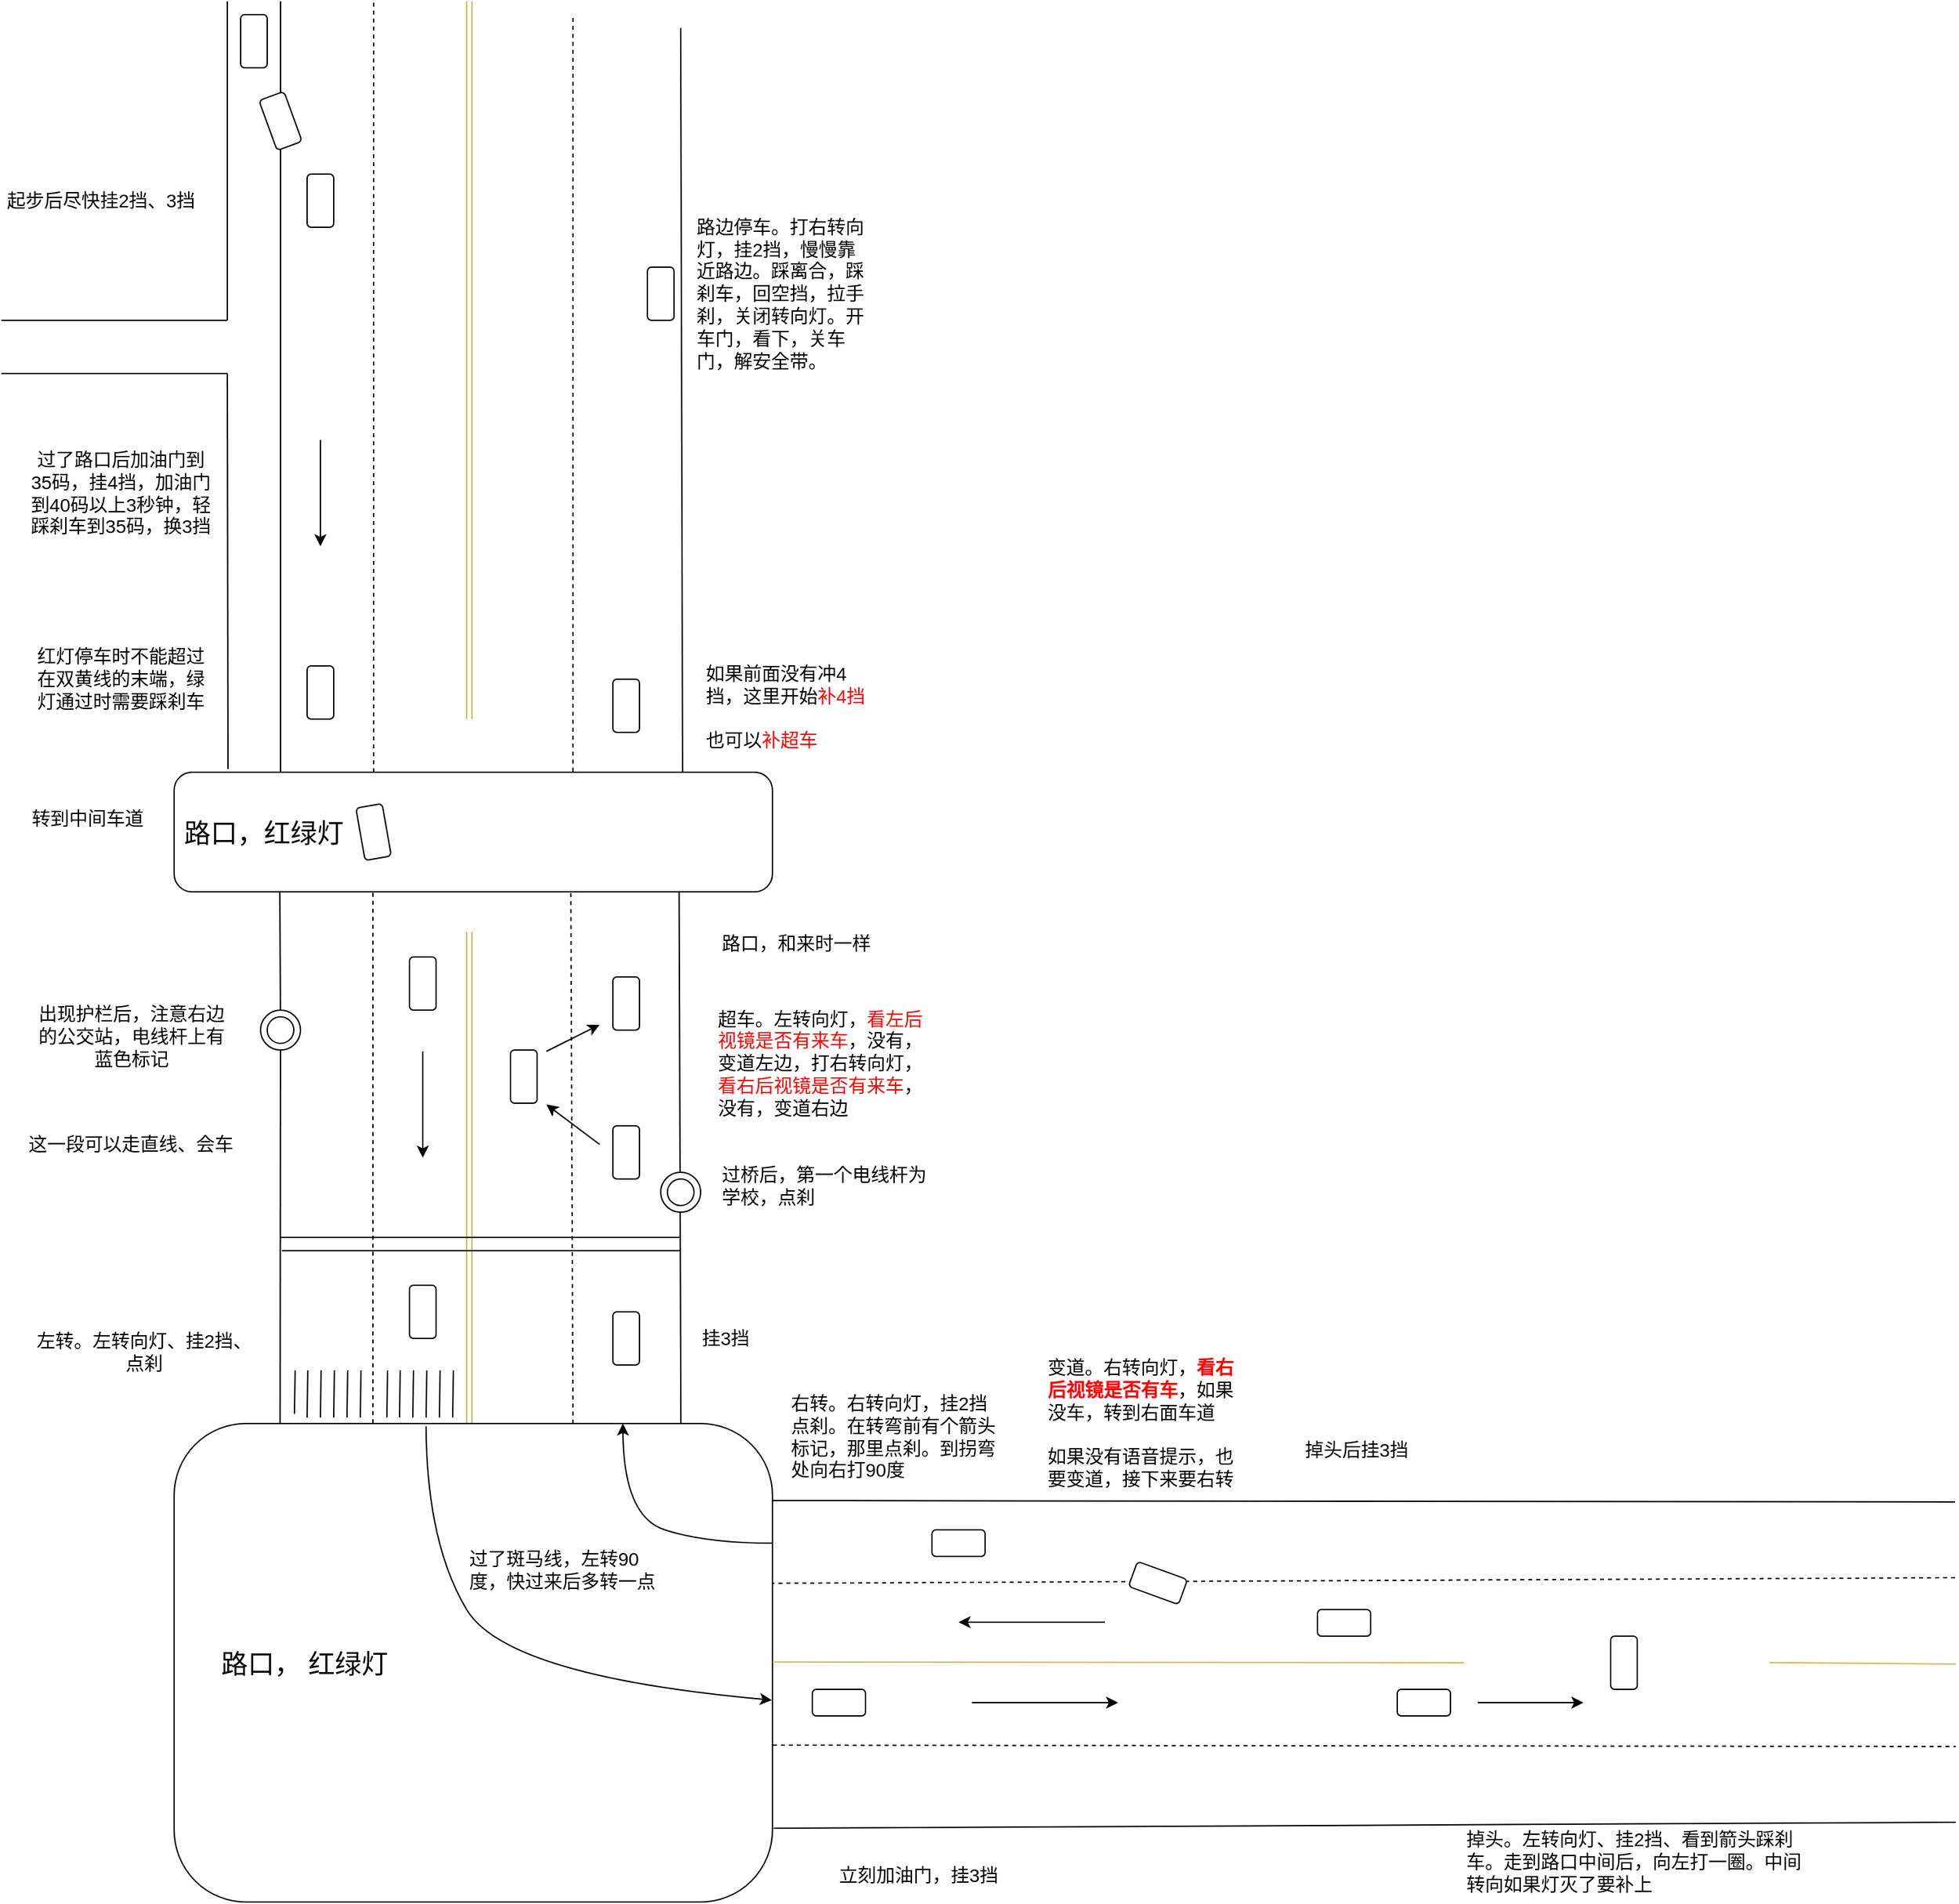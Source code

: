 <mxfile version="10.9.7" type="github"><diagram id="R_W1O-Enu7p3hwt8SMet" name="Page-1"><mxGraphModel dx="2450" dy="1475" grid="1" gridSize="10" guides="1" tooltips="1" connect="1" arrows="1" fold="1" page="1" pageScale="1" pageWidth="827" pageHeight="1169" math="0" shadow="0"><root><mxCell id="0"/><mxCell id="1" parent="0"/><mxCell id="bSujdlZQOyXicj3ZFZWm-2" value="" style="endArrow=none;html=1;" parent="1" edge="1"><mxGeometry width="50" height="50" relative="1" as="geometry"><mxPoint x="180" y="260" as="sourcePoint"/><mxPoint x="180" y="20" as="targetPoint"/></mxGeometry></mxCell><mxCell id="bSujdlZQOyXicj3ZFZWm-3" value="" style="endArrow=none;html=1;dashed=1;" parent="1" edge="1"><mxGeometry width="50" height="50" relative="1" as="geometry"><mxPoint x="290" y="600" as="sourcePoint"/><mxPoint x="290" y="20" as="targetPoint"/></mxGeometry></mxCell><mxCell id="bSujdlZQOyXicj3ZFZWm-5" value="" style="endArrow=none;html=1;" parent="1" edge="1"><mxGeometry width="50" height="50" relative="1" as="geometry"><mxPoint x="220" y="600" as="sourcePoint"/><mxPoint x="220" y="20" as="targetPoint"/></mxGeometry></mxCell><mxCell id="bSujdlZQOyXicj3ZFZWm-6" value="" style="endArrow=none;html=1;fillColor=#fff2cc;strokeColor=#d6b656;" parent="1" edge="1"><mxGeometry width="50" height="50" relative="1" as="geometry"><mxPoint x="360" y="560" as="sourcePoint"/><mxPoint x="360" y="20" as="targetPoint"/></mxGeometry></mxCell><mxCell id="bSujdlZQOyXicj3ZFZWm-7" value="" style="rounded=1;whiteSpace=wrap;html=1;" parent="1" vertex="1"><mxGeometry x="190" y="30" width="20" height="40" as="geometry"/></mxCell><mxCell id="bSujdlZQOyXicj3ZFZWm-9" value="" style="endArrow=none;html=1;fillColor=#fff2cc;strokeColor=#d6b656;" parent="1" edge="1"><mxGeometry width="50" height="50" relative="1" as="geometry"><mxPoint x="364" y="560" as="sourcePoint"/><mxPoint x="364" y="20" as="targetPoint"/></mxGeometry></mxCell><mxCell id="bSujdlZQOyXicj3ZFZWm-11" value="" style="endArrow=none;html=1;" parent="1" edge="1"><mxGeometry width="50" height="50" relative="1" as="geometry"><mxPoint x="10" y="260" as="sourcePoint"/><mxPoint x="180" y="260" as="targetPoint"/></mxGeometry></mxCell><mxCell id="bSujdlZQOyXicj3ZFZWm-12" value="" style="endArrow=none;html=1;" parent="1" edge="1"><mxGeometry width="50" height="50" relative="1" as="geometry"><mxPoint x="10" y="300" as="sourcePoint"/><mxPoint x="180.0" y="300" as="targetPoint"/></mxGeometry></mxCell><mxCell id="bSujdlZQOyXicj3ZFZWm-13" value="" style="endArrow=none;html=1;exitX=0.09;exitY=-0.027;exitDx=0;exitDy=0;exitPerimeter=0;" parent="1" source="bSujdlZQOyXicj3ZFZWm-24" edge="1"><mxGeometry width="50" height="50" relative="1" as="geometry"><mxPoint x="180" y="590" as="sourcePoint"/><mxPoint x="180" y="300" as="targetPoint"/></mxGeometry></mxCell><mxCell id="bSujdlZQOyXicj3ZFZWm-14" value="过了路口后加油门到35码，挂4挡，加油门到40码以上3秒钟，轻踩刹车到35码，换3挡" style="text;html=1;strokeColor=none;fillColor=none;align=center;verticalAlign=middle;whiteSpace=wrap;rounded=0;fontSize=14;" parent="1" vertex="1"><mxGeometry x="30" y="380" width="140" height="20" as="geometry"/></mxCell><mxCell id="bSujdlZQOyXicj3ZFZWm-15" value="&lt;font style=&quot;font-size: 14px&quot;&gt;起步后尽快挂2挡、3挡&lt;/font&gt;" style="text;html=1;strokeColor=none;fillColor=none;align=center;verticalAlign=middle;whiteSpace=wrap;rounded=0;" parent="1" vertex="1"><mxGeometry x="10" y="160" width="150" height="20" as="geometry"/></mxCell><mxCell id="bSujdlZQOyXicj3ZFZWm-19" value="" style="rounded=1;whiteSpace=wrap;html=1;rotation=340;" parent="1" vertex="1"><mxGeometry x="210" y="90" width="20" height="40" as="geometry"/></mxCell><mxCell id="bSujdlZQOyXicj3ZFZWm-20" value="" style="rounded=1;whiteSpace=wrap;html=1;rotation=0;" parent="1" vertex="1"><mxGeometry x="240" y="150" width="20" height="40" as="geometry"/></mxCell><mxCell id="bSujdlZQOyXicj3ZFZWm-24" value="&lt;font style=&quot;font-size: 20px&quot;&gt;&amp;nbsp;路口，红绿灯&amp;nbsp;&lt;/font&gt;" style="rounded=1;whiteSpace=wrap;html=1;fontSize=14;align=left;" parent="1" vertex="1"><mxGeometry x="140" y="600" width="450" height="90" as="geometry"/></mxCell><mxCell id="bSujdlZQOyXicj3ZFZWm-26" value="红灯停车时不能超过在双黄线的末端，绿灯通过时需要踩刹车" style="text;html=1;strokeColor=none;fillColor=none;align=center;verticalAlign=middle;whiteSpace=wrap;rounded=0;fontSize=14;" parent="1" vertex="1"><mxGeometry x="30" y="520" width="140" height="20" as="geometry"/></mxCell><mxCell id="bSujdlZQOyXicj3ZFZWm-29" value="" style="rounded=1;whiteSpace=wrap;html=1;rotation=0;" parent="1" vertex="1"><mxGeometry x="240" y="520" width="20" height="40" as="geometry"/></mxCell><mxCell id="bSujdlZQOyXicj3ZFZWm-30" value="" style="endArrow=none;html=1;" parent="1" source="bSujdlZQOyXicj3ZFZWm-45" edge="1"><mxGeometry width="50" height="50" relative="1" as="geometry"><mxPoint x="219.5" y="1270.1" as="sourcePoint"/><mxPoint x="219.5" y="690.1" as="targetPoint"/></mxGeometry></mxCell><mxCell id="bSujdlZQOyXicj3ZFZWm-31" value="" style="endArrow=none;html=1;dashed=1;" parent="1" edge="1"><mxGeometry width="50" height="50" relative="1" as="geometry"><mxPoint x="289.5" y="1269.8" as="sourcePoint"/><mxPoint x="289.5" y="689.8" as="targetPoint"/></mxGeometry></mxCell><mxCell id="bSujdlZQOyXicj3ZFZWm-33" value="" style="rounded=1;whiteSpace=wrap;html=1;rotation=350;" parent="1" vertex="1"><mxGeometry x="280" y="625" width="20" height="40" as="geometry"/></mxCell><mxCell id="bSujdlZQOyXicj3ZFZWm-34" value="" style="endArrow=none;html=1;fillColor=#fff2cc;strokeColor=#d6b656;" parent="1" edge="1"><mxGeometry width="50" height="50" relative="1" as="geometry"><mxPoint x="360" y="1230" as="sourcePoint"/><mxPoint x="360" y="720" as="targetPoint"/></mxGeometry></mxCell><mxCell id="bSujdlZQOyXicj3ZFZWm-35" value="" style="endArrow=none;html=1;fillColor=#fff2cc;strokeColor=#d6b656;" parent="1" edge="1"><mxGeometry width="50" height="50" relative="1" as="geometry"><mxPoint x="364" y="1230" as="sourcePoint"/><mxPoint x="364" y="720" as="targetPoint"/></mxGeometry></mxCell><mxCell id="bSujdlZQOyXicj3ZFZWm-36" value="" style="rounded=1;whiteSpace=wrap;html=1;rotation=0;" parent="1" vertex="1"><mxGeometry x="317" y="739" width="20" height="40" as="geometry"/></mxCell><mxCell id="bSujdlZQOyXicj3ZFZWm-45" value="" style="ellipse;whiteSpace=wrap;html=1;aspect=fixed;fontSize=14;" parent="1" vertex="1"><mxGeometry x="205" y="779" width="30" height="30" as="geometry"/></mxCell><mxCell id="bSujdlZQOyXicj3ZFZWm-47" value="" style="endArrow=none;html=1;" parent="1" target="bSujdlZQOyXicj3ZFZWm-45" edge="1"><mxGeometry width="50" height="50" relative="1" as="geometry"><mxPoint x="219.5" y="1270.1" as="sourcePoint"/><mxPoint x="219.5" y="690.1" as="targetPoint"/></mxGeometry></mxCell><mxCell id="bSujdlZQOyXicj3ZFZWm-48" value="" style="ellipse;whiteSpace=wrap;html=1;aspect=fixed;fontSize=14;" parent="1" vertex="1"><mxGeometry x="210" y="784" width="20" height="20" as="geometry"/></mxCell><mxCell id="bSujdlZQOyXicj3ZFZWm-49" value="出现护栏后，注意右边的公交站，电线杆上有蓝色标记" style="text;html=1;strokeColor=none;fillColor=none;align=center;verticalAlign=middle;whiteSpace=wrap;rounded=0;fontSize=14;" parent="1" vertex="1"><mxGeometry x="32.5" y="789" width="150" height="20" as="geometry"/></mxCell><mxCell id="bSujdlZQOyXicj3ZFZWm-51" value="这一段可以走直线、会车" style="text;html=1;strokeColor=none;fillColor=none;align=center;verticalAlign=middle;whiteSpace=wrap;rounded=0;fontSize=14;" parent="1" vertex="1"><mxGeometry x="25" y="870" width="165" height="20" as="geometry"/></mxCell><mxCell id="bSujdlZQOyXicj3ZFZWm-52" value="&lt;font style=&quot;font-size: 20px&quot;&gt;&amp;nbsp; &amp;nbsp; &amp;nbsp; 路口，&amp;nbsp;红绿灯&amp;nbsp;&lt;/font&gt;" style="rounded=1;whiteSpace=wrap;html=1;fontSize=14;align=left;" parent="1" vertex="1"><mxGeometry x="140" y="1090" width="450" height="360" as="geometry"/></mxCell><mxCell id="bSujdlZQOyXicj3ZFZWm-53" value="转到中间车道" style="text;html=1;strokeColor=none;fillColor=none;align=center;verticalAlign=middle;whiteSpace=wrap;rounded=0;fontSize=14;" parent="1" vertex="1"><mxGeometry x="30" y="625" width="90" height="20" as="geometry"/></mxCell><mxCell id="bSujdlZQOyXicj3ZFZWm-54" value="" style="endArrow=none;html=1;dashed=1;fontSize=14;exitX=1.001;exitY=0.688;exitDx=0;exitDy=0;exitPerimeter=0;" parent="1" edge="1"><mxGeometry width="50" height="50" relative="1" as="geometry"><mxPoint x="590.333" y="1332" as="sourcePoint"/><mxPoint x="1480" y="1333" as="targetPoint"/></mxGeometry></mxCell><mxCell id="bSujdlZQOyXicj3ZFZWm-55" value="" style="endArrow=none;html=1;fontSize=14;exitX=1.002;exitY=0.789;exitDx=0;exitDy=0;exitPerimeter=0;fillColor=#fff2cc;strokeColor=#d6b656;" parent="1" edge="1"><mxGeometry width="50" height="50" relative="1" as="geometry"><mxPoint x="590.029" y="1269.382" as="sourcePoint"/><mxPoint x="1110" y="1270" as="targetPoint"/></mxGeometry></mxCell><mxCell id="bSujdlZQOyXicj3ZFZWm-56" value="" style="endArrow=none;html=1;dashed=1;entryX=0.663;entryY=1.009;entryDx=0;entryDy=0;entryPerimeter=0;" parent="1" target="bSujdlZQOyXicj3ZFZWm-24" edge="1"><mxGeometry width="50" height="50" relative="1" as="geometry"><mxPoint x="440" y="1090" as="sourcePoint"/><mxPoint x="440" y="719.8" as="targetPoint"/></mxGeometry></mxCell><mxCell id="bSujdlZQOyXicj3ZFZWm-58" value="" style="endArrow=none;html=1;fontSize=14;entryX=0.201;entryY=-0.02;entryDx=0;entryDy=0;entryPerimeter=0;" parent="1" target="bSujdlZQOyXicj3ZFZWm-52" edge="1"><mxGeometry width="50" height="50" relative="1" as="geometry"><mxPoint x="231" y="1050" as="sourcePoint"/><mxPoint x="60" y="1340" as="targetPoint"/></mxGeometry></mxCell><mxCell id="bSujdlZQOyXicj3ZFZWm-59" value="" style="endArrow=none;html=1;fontSize=14;entryX=0.201;entryY=-0.02;entryDx=0;entryDy=0;entryPerimeter=0;" parent="1" edge="1"><mxGeometry width="50" height="50" relative="1" as="geometry"><mxPoint x="240.5" y="1050" as="sourcePoint"/><mxPoint x="240" y="1085.5" as="targetPoint"/></mxGeometry></mxCell><mxCell id="bSujdlZQOyXicj3ZFZWm-60" value="" style="endArrow=none;html=1;fontSize=14;entryX=0.201;entryY=-0.02;entryDx=0;entryDy=0;entryPerimeter=0;" parent="1" edge="1"><mxGeometry width="50" height="50" relative="1" as="geometry"><mxPoint x="250.5" y="1050.0" as="sourcePoint"/><mxPoint x="250" y="1085.5" as="targetPoint"/></mxGeometry></mxCell><mxCell id="bSujdlZQOyXicj3ZFZWm-61" value="" style="endArrow=none;html=1;fontSize=14;entryX=0.201;entryY=-0.02;entryDx=0;entryDy=0;entryPerimeter=0;" parent="1" edge="1"><mxGeometry width="50" height="50" relative="1" as="geometry"><mxPoint x="260.5" y="1050.0" as="sourcePoint"/><mxPoint x="260" y="1085.5" as="targetPoint"/></mxGeometry></mxCell><mxCell id="bSujdlZQOyXicj3ZFZWm-62" value="" style="endArrow=none;html=1;fontSize=14;entryX=0.201;entryY=-0.02;entryDx=0;entryDy=0;entryPerimeter=0;" parent="1" edge="1"><mxGeometry width="50" height="50" relative="1" as="geometry"><mxPoint x="270.5" y="1050.0" as="sourcePoint"/><mxPoint x="270" y="1085.5" as="targetPoint"/></mxGeometry></mxCell><mxCell id="bSujdlZQOyXicj3ZFZWm-63" value="" style="endArrow=none;html=1;fontSize=14;entryX=0.201;entryY=-0.02;entryDx=0;entryDy=0;entryPerimeter=0;" parent="1" edge="1"><mxGeometry width="50" height="50" relative="1" as="geometry"><mxPoint x="280.5" y="1050.0" as="sourcePoint"/><mxPoint x="280" y="1085.5" as="targetPoint"/></mxGeometry></mxCell><mxCell id="bSujdlZQOyXicj3ZFZWm-64" value="" style="endArrow=none;html=1;fontSize=14;entryX=0.201;entryY=-0.02;entryDx=0;entryDy=0;entryPerimeter=0;" parent="1" edge="1"><mxGeometry width="50" height="50" relative="1" as="geometry"><mxPoint x="300.5" y="1050.0" as="sourcePoint"/><mxPoint x="300" y="1085.444" as="targetPoint"/></mxGeometry></mxCell><mxCell id="bSujdlZQOyXicj3ZFZWm-65" value="" style="endArrow=none;html=1;fontSize=14;entryX=0.201;entryY=-0.02;entryDx=0;entryDy=0;entryPerimeter=0;" parent="1" edge="1"><mxGeometry width="50" height="50" relative="1" as="geometry"><mxPoint x="310" y="1050.0" as="sourcePoint"/><mxPoint x="309.5" y="1085.5" as="targetPoint"/></mxGeometry></mxCell><mxCell id="bSujdlZQOyXicj3ZFZWm-66" value="" style="endArrow=none;html=1;fontSize=14;entryX=0.201;entryY=-0.02;entryDx=0;entryDy=0;entryPerimeter=0;" parent="1" edge="1"><mxGeometry width="50" height="50" relative="1" as="geometry"><mxPoint x="320" y="1050.0" as="sourcePoint"/><mxPoint x="319.5" y="1085.5" as="targetPoint"/></mxGeometry></mxCell><mxCell id="bSujdlZQOyXicj3ZFZWm-67" value="" style="endArrow=none;html=1;fontSize=14;entryX=0.201;entryY=-0.02;entryDx=0;entryDy=0;entryPerimeter=0;" parent="1" edge="1"><mxGeometry width="50" height="50" relative="1" as="geometry"><mxPoint x="330" y="1050.0" as="sourcePoint"/><mxPoint x="329.5" y="1085.5" as="targetPoint"/></mxGeometry></mxCell><mxCell id="bSujdlZQOyXicj3ZFZWm-68" value="" style="endArrow=none;html=1;fontSize=14;entryX=0.201;entryY=-0.02;entryDx=0;entryDy=0;entryPerimeter=0;" parent="1" edge="1"><mxGeometry width="50" height="50" relative="1" as="geometry"><mxPoint x="340" y="1050.0" as="sourcePoint"/><mxPoint x="339.5" y="1085.5" as="targetPoint"/></mxGeometry></mxCell><mxCell id="bSujdlZQOyXicj3ZFZWm-69" value="" style="endArrow=none;html=1;fontSize=14;entryX=0.201;entryY=-0.02;entryDx=0;entryDy=0;entryPerimeter=0;" parent="1" edge="1"><mxGeometry width="50" height="50" relative="1" as="geometry"><mxPoint x="350" y="1050.0" as="sourcePoint"/><mxPoint x="349.5" y="1085.5" as="targetPoint"/></mxGeometry></mxCell><mxCell id="bSujdlZQOyXicj3ZFZWm-70" value="左转。左转向灯、挂2挡、点刹" style="text;html=1;strokeColor=none;fillColor=none;align=center;verticalAlign=middle;whiteSpace=wrap;rounded=0;fontSize=14;" parent="1" vertex="1"><mxGeometry x="35" y="1026" width="165" height="20" as="geometry"/></mxCell><mxCell id="bSujdlZQOyXicj3ZFZWm-73" value="" style="endArrow=none;html=1;fontSize=14;entryX=1.002;entryY=0.846;entryDx=0;entryDy=0;entryPerimeter=0;" parent="1" target="bSujdlZQOyXicj3ZFZWm-52" edge="1"><mxGeometry width="50" height="50" relative="1" as="geometry"><mxPoint x="1480" y="1390" as="sourcePoint"/><mxPoint x="330" y="1470" as="targetPoint"/></mxGeometry></mxCell><mxCell id="bSujdlZQOyXicj3ZFZWm-74" value="" style="curved=1;endArrow=classic;html=1;fontSize=14;exitX=0.421;exitY=0.006;exitDx=0;exitDy=0;exitPerimeter=0;entryX=0.999;entryY=0.578;entryDx=0;entryDy=0;entryPerimeter=0;" parent="1" source="bSujdlZQOyXicj3ZFZWm-52" target="bSujdlZQOyXicj3ZFZWm-52" edge="1"><mxGeometry width="50" height="50" relative="1" as="geometry"><mxPoint x="300" y="1250" as="sourcePoint"/><mxPoint x="350" y="1200" as="targetPoint"/><Array as="points"><mxPoint x="330" y="1180"/><mxPoint x="390" y="1280"/></Array></mxGeometry></mxCell><mxCell id="bSujdlZQOyXicj3ZFZWm-75" value="" style="rounded=1;whiteSpace=wrap;html=1;rotation=0;" parent="1" vertex="1"><mxGeometry x="317" y="986" width="20" height="40" as="geometry"/></mxCell><mxCell id="bSujdlZQOyXicj3ZFZWm-76" value="过了斑马线，左转90度，快过来后多转一点" style="text;html=1;strokeColor=none;fillColor=none;align=left;verticalAlign=middle;whiteSpace=wrap;rounded=0;fontSize=14;" parent="1" vertex="1"><mxGeometry x="360" y="1190" width="157" height="20" as="geometry"/></mxCell><mxCell id="bSujdlZQOyXicj3ZFZWm-78" value="" style="rounded=1;whiteSpace=wrap;html=1;rotation=90;" parent="1" vertex="1"><mxGeometry x="630" y="1280" width="20" height="40" as="geometry"/></mxCell><mxCell id="bSujdlZQOyXicj3ZFZWm-80" value="立刻加油门，挂3挡" style="text;html=1;strokeColor=none;fillColor=none;align=center;verticalAlign=middle;whiteSpace=wrap;rounded=0;fontSize=14;" parent="1" vertex="1"><mxGeometry x="630" y="1420" width="140" height="20" as="geometry"/></mxCell><mxCell id="bSujdlZQOyXicj3ZFZWm-81" value="" style="endArrow=none;html=1;fontSize=14;exitX=1.002;exitY=0.789;exitDx=0;exitDy=0;exitPerimeter=0;fillColor=#fff2cc;strokeColor=#d6b656;" parent="1" edge="1"><mxGeometry width="50" height="50" relative="1" as="geometry"><mxPoint x="1339.971" y="1269.882" as="sourcePoint"/><mxPoint x="1480" y="1271" as="targetPoint"/></mxGeometry></mxCell><mxCell id="bSujdlZQOyXicj3ZFZWm-82" value="" style="rounded=1;whiteSpace=wrap;html=1;rotation=90;" parent="1" vertex="1"><mxGeometry x="1070" y="1280" width="20" height="40" as="geometry"/></mxCell><mxCell id="bSujdlZQOyXicj3ZFZWm-83" value="掉头。左转向灯、挂2挡、看到箭头踩刹车。走到路口中间后，向左打一圈。中间转向如果灯灭了要补上" style="text;html=1;strokeColor=none;fillColor=none;align=left;verticalAlign=middle;whiteSpace=wrap;rounded=0;fontSize=14;" parent="1" vertex="1"><mxGeometry x="1109.5" y="1410" width="260" height="20" as="geometry"/></mxCell><mxCell id="bSujdlZQOyXicj3ZFZWm-84" value="" style="endArrow=none;html=1;fontSize=14;exitX=1.001;exitY=0.688;exitDx=0;exitDy=0;exitPerimeter=0;" parent="1" edge="1"><mxGeometry width="50" height="50" relative="1" as="geometry"><mxPoint x="589.833" y="1148" as="sourcePoint"/><mxPoint x="1479.5" y="1149" as="targetPoint"/></mxGeometry></mxCell><mxCell id="bSujdlZQOyXicj3ZFZWm-85" value="" style="endArrow=none;html=1;fontSize=14;entryX=1.002;entryY=0.846;entryDx=0;entryDy=0;entryPerimeter=0;dashed=1;" parent="1" edge="1"><mxGeometry width="50" height="50" relative="1" as="geometry"><mxPoint x="1479.5" y="1206" as="sourcePoint"/><mxPoint x="590.029" y="1210.235" as="targetPoint"/></mxGeometry></mxCell><mxCell id="bSujdlZQOyXicj3ZFZWm-86" value="" style="rounded=1;whiteSpace=wrap;html=1;rotation=90;" parent="1" vertex="1"><mxGeometry x="1010" y="1220" width="20" height="40" as="geometry"/></mxCell><mxCell id="bSujdlZQOyXicj3ZFZWm-87" value="" style="endArrow=classic;html=1;fontSize=14;" parent="1" edge="1"><mxGeometry width="50" height="50" relative="1" as="geometry"><mxPoint x="740" y="1300" as="sourcePoint"/><mxPoint x="850" y="1300" as="targetPoint"/></mxGeometry></mxCell><mxCell id="bSujdlZQOyXicj3ZFZWm-88" value="" style="endArrow=none;html=1;fontSize=14;exitX=0.847;exitY=-0.001;exitDx=0;exitDy=0;exitPerimeter=0;entryX=0.844;entryY=1;entryDx=0;entryDy=0;entryPerimeter=0;" parent="1" source="bSujdlZQOyXicj3ZFZWm-52" target="bSujdlZQOyXicj3ZFZWm-24" edge="1"><mxGeometry width="50" height="50" relative="1" as="geometry"><mxPoint x="599.833" y="1158" as="sourcePoint"/><mxPoint x="1489.5" y="1159" as="targetPoint"/></mxGeometry></mxCell><mxCell id="bSujdlZQOyXicj3ZFZWm-89" value="" style="endArrow=classic;html=1;fontSize=14;" parent="1" edge="1"><mxGeometry width="50" height="50" relative="1" as="geometry"><mxPoint x="327" y="810" as="sourcePoint"/><mxPoint x="327" y="890" as="targetPoint"/></mxGeometry></mxCell><mxCell id="bSujdlZQOyXicj3ZFZWm-90" value="变道。右转向灯，&lt;b&gt;&lt;font color=&quot;#ff0000&quot;&gt;看右后视镜是否有车&lt;/font&gt;&lt;/b&gt;，如果没车，转到右面车道&lt;br&gt;&lt;br&gt;如果没有语音提示，也要变道，接下来要右转" style="text;html=1;strokeColor=none;fillColor=none;align=left;verticalAlign=middle;whiteSpace=wrap;rounded=0;fontSize=14;" parent="1" vertex="1"><mxGeometry x="795" y="1080" width="150" height="20" as="geometry"/></mxCell><mxCell id="bSujdlZQOyXicj3ZFZWm-92" value="" style="rounded=1;whiteSpace=wrap;html=1;rotation=110;" parent="1" vertex="1"><mxGeometry x="870" y="1190" width="20" height="40" as="geometry"/></mxCell><mxCell id="bSujdlZQOyXicj3ZFZWm-94" value="" style="rounded=1;whiteSpace=wrap;html=1;rotation=90;" parent="1" vertex="1"><mxGeometry x="720" y="1160" width="20" height="40" as="geometry"/></mxCell><mxCell id="bSujdlZQOyXicj3ZFZWm-100" value="掉头后挂3挡" style="text;html=1;strokeColor=none;fillColor=none;align=center;verticalAlign=middle;whiteSpace=wrap;rounded=0;fontSize=14;" parent="1" vertex="1"><mxGeometry x="947.441" y="1100" width="165" height="20" as="geometry"/></mxCell><mxCell id="bSujdlZQOyXicj3ZFZWm-101" value="右转。右转向灯，挂2挡&lt;br&gt;点刹。在转弯前有个箭头标记，那里点刹。到拐弯处向右打90度" style="text;html=1;strokeColor=none;fillColor=none;align=left;verticalAlign=middle;whiteSpace=wrap;rounded=0;fontSize=14;" parent="1" vertex="1"><mxGeometry x="602.441" y="1090" width="165" height="20" as="geometry"/></mxCell><mxCell id="bSujdlZQOyXicj3ZFZWm-102" value="挂3挡" style="text;html=1;strokeColor=none;fillColor=none;align=left;verticalAlign=middle;whiteSpace=wrap;rounded=0;fontSize=14;" parent="1" vertex="1"><mxGeometry x="535" y="1016" width="65" height="20" as="geometry"/></mxCell><mxCell id="bSujdlZQOyXicj3ZFZWm-103" value="" style="rounded=1;whiteSpace=wrap;html=1;rotation=0;" parent="1" vertex="1"><mxGeometry x="470" y="1006" width="20" height="40" as="geometry"/></mxCell><mxCell id="bSujdlZQOyXicj3ZFZWm-105" value="" style="curved=1;endArrow=classic;html=1;fontSize=14;exitX=1;exitY=0.25;exitDx=0;exitDy=0;entryX=0.75;entryY=0;entryDx=0;entryDy=0;" parent="1" source="bSujdlZQOyXicj3ZFZWm-52" target="bSujdlZQOyXicj3ZFZWm-52" edge="1"><mxGeometry width="50" height="50" relative="1" as="geometry"><mxPoint x="440" y="1530" as="sourcePoint"/><mxPoint x="490" y="1480" as="targetPoint"/><Array as="points"><mxPoint x="540" y="1180"/><mxPoint x="478" y="1160"/></Array></mxGeometry></mxCell><mxCell id="bSujdlZQOyXicj3ZFZWm-106" value="" style="endArrow=classic;html=1;fontSize=14;" parent="1" edge="1"><mxGeometry width="50" height="50" relative="1" as="geometry"><mxPoint x="840" y="1239.5" as="sourcePoint"/><mxPoint x="730" y="1239.5" as="targetPoint"/></mxGeometry></mxCell><mxCell id="bSujdlZQOyXicj3ZFZWm-107" value="" style="endArrow=none;html=1;fontSize=14;" parent="1" edge="1"><mxGeometry width="50" height="50" relative="1" as="geometry"><mxPoint x="220" y="950" as="sourcePoint"/><mxPoint x="520" y="950" as="targetPoint"/></mxGeometry></mxCell><mxCell id="bSujdlZQOyXicj3ZFZWm-108" value="" style="endArrow=none;html=1;fontSize=14;" parent="1" edge="1"><mxGeometry width="50" height="50" relative="1" as="geometry"><mxPoint x="221" y="960" as="sourcePoint"/><mxPoint x="521" y="960" as="targetPoint"/></mxGeometry></mxCell><mxCell id="bSujdlZQOyXicj3ZFZWm-109" value="" style="ellipse;whiteSpace=wrap;html=1;aspect=fixed;fontSize=14;" parent="1" vertex="1"><mxGeometry x="506" y="901" width="30" height="30" as="geometry"/></mxCell><mxCell id="bSujdlZQOyXicj3ZFZWm-110" value="" style="ellipse;whiteSpace=wrap;html=1;aspect=fixed;fontSize=14;" parent="1" vertex="1"><mxGeometry x="511" y="906" width="20" height="20" as="geometry"/></mxCell><mxCell id="bSujdlZQOyXicj3ZFZWm-112" value="过桥后，第一个电线杆为学校，点刹" style="text;html=1;strokeColor=none;fillColor=none;align=left;verticalAlign=middle;whiteSpace=wrap;rounded=0;fontSize=14;" parent="1" vertex="1"><mxGeometry x="549.941" y="901" width="165" height="20" as="geometry"/></mxCell><mxCell id="bSujdlZQOyXicj3ZFZWm-113" value="" style="rounded=1;whiteSpace=wrap;html=1;rotation=0;" parent="1" vertex="1"><mxGeometry x="470" y="866" width="20" height="40" as="geometry"/></mxCell><mxCell id="bSujdlZQOyXicj3ZFZWm-114" value="" style="rounded=1;whiteSpace=wrap;html=1;rotation=0;" parent="1" vertex="1"><mxGeometry x="393" y="809" width="20" height="40" as="geometry"/></mxCell><mxCell id="bSujdlZQOyXicj3ZFZWm-117" value="" style="rounded=1;whiteSpace=wrap;html=1;rotation=0;" parent="1" vertex="1"><mxGeometry x="470" y="754" width="20" height="40" as="geometry"/></mxCell><mxCell id="bSujdlZQOyXicj3ZFZWm-118" value="" style="endArrow=classic;html=1;fontSize=14;" parent="1" edge="1"><mxGeometry width="50" height="50" relative="1" as="geometry"><mxPoint x="460" y="880" as="sourcePoint"/><mxPoint x="420" y="850" as="targetPoint"/></mxGeometry></mxCell><mxCell id="bSujdlZQOyXicj3ZFZWm-119" value="" style="endArrow=classic;html=1;fontSize=14;" parent="1" edge="1"><mxGeometry width="50" height="50" relative="1" as="geometry"><mxPoint x="420" y="810" as="sourcePoint"/><mxPoint x="460" y="790" as="targetPoint"/></mxGeometry></mxCell><mxCell id="bSujdlZQOyXicj3ZFZWm-120" value="超车。左转向灯，&lt;font color=&quot;#ff0000&quot;&gt;看左后视镜是否有来车&lt;/font&gt;，没有，变道左边，打右转向灯，&lt;font color=&quot;#ff0000&quot;&gt;看右后视镜是否有来车&lt;/font&gt;，没有，变道右边" style="text;html=1;strokeColor=none;fillColor=none;align=left;verticalAlign=middle;whiteSpace=wrap;rounded=0;fontSize=14;" parent="1" vertex="1"><mxGeometry x="547.441" y="809" width="165" height="20" as="geometry"/></mxCell><mxCell id="bSujdlZQOyXicj3ZFZWm-121" value="" style="rounded=1;whiteSpace=wrap;html=1;rotation=0;" parent="1" vertex="1"><mxGeometry x="1220.5" y="1250" width="20" height="40" as="geometry"/></mxCell><mxCell id="bSujdlZQOyXicj3ZFZWm-122" value="" style="endArrow=none;html=1;dashed=1;" parent="1" edge="1"><mxGeometry width="50" height="50" relative="1" as="geometry"><mxPoint x="440.0" y="599.5" as="sourcePoint"/><mxPoint x="440" y="30" as="targetPoint"/></mxGeometry></mxCell><mxCell id="bSujdlZQOyXicj3ZFZWm-123" value="" style="endArrow=none;html=1;fontSize=14;exitX=0.847;exitY=-0.001;exitDx=0;exitDy=0;exitPerimeter=0;" parent="1" edge="1"><mxGeometry width="50" height="50" relative="1" as="geometry"><mxPoint x="522.429" y="599.857" as="sourcePoint"/><mxPoint x="521" y="40" as="targetPoint"/></mxGeometry></mxCell><mxCell id="bSujdlZQOyXicj3ZFZWm-125" value="路口，和来时一样" style="text;html=1;strokeColor=none;fillColor=none;align=left;verticalAlign=middle;whiteSpace=wrap;rounded=0;fontSize=14;" parent="1" vertex="1"><mxGeometry x="550" y="719" width="130" height="20" as="geometry"/></mxCell><mxCell id="bSujdlZQOyXicj3ZFZWm-126" value="如果前面没有冲4挡，这里开始&lt;font color=&quot;#ff0000&quot;&gt;补4挡&lt;/font&gt;&lt;br&gt;&lt;br&gt;也可以&lt;font color=&quot;#ff0000&quot;&gt;补超车&lt;/font&gt;" style="text;html=1;strokeColor=none;fillColor=none;align=left;verticalAlign=middle;whiteSpace=wrap;rounded=0;fontSize=14;" parent="1" vertex="1"><mxGeometry x="537.5" y="541" width="130" height="20" as="geometry"/></mxCell><mxCell id="bSujdlZQOyXicj3ZFZWm-127" value="" style="rounded=1;whiteSpace=wrap;html=1;rotation=0;" parent="1" vertex="1"><mxGeometry x="470" y="530" width="20" height="40" as="geometry"/></mxCell><mxCell id="bSujdlZQOyXicj3ZFZWm-128" value="" style="endArrow=classic;html=1;fontSize=14;" parent="1" edge="1"><mxGeometry width="50" height="50" relative="1" as="geometry"><mxPoint x="1120.5" y="1300" as="sourcePoint"/><mxPoint x="1200" y="1300" as="targetPoint"/></mxGeometry></mxCell><mxCell id="bSujdlZQOyXicj3ZFZWm-129" value="" style="endArrow=classic;html=1;fontSize=14;" parent="1" edge="1"><mxGeometry width="50" height="50" relative="1" as="geometry"><mxPoint x="250" y="350" as="sourcePoint"/><mxPoint x="250" y="430" as="targetPoint"/></mxGeometry></mxCell><mxCell id="bSujdlZQOyXicj3ZFZWm-130" value="" style="rounded=1;whiteSpace=wrap;html=1;rotation=0;" parent="1" vertex="1"><mxGeometry x="496" y="220" width="20" height="40" as="geometry"/></mxCell><mxCell id="bSujdlZQOyXicj3ZFZWm-131" value="路边停车。打右转向灯，挂2挡，慢慢靠近路边。踩离合，踩刹车，回空挡，拉手刹，关闭转向灯。开车门，看下，关车门，解安全带。" style="text;html=1;strokeColor=none;fillColor=none;align=left;verticalAlign=middle;whiteSpace=wrap;rounded=0;fontSize=14;" parent="1" vertex="1"><mxGeometry x="531" y="230" width="130" height="20" as="geometry"/></mxCell></root></mxGraphModel></diagram><diagram id="asHvI3vUUUCimRQSA9qg" name="Page-2"><mxGraphModel dx="3267" dy="1967" grid="1" gridSize="10" guides="1" tooltips="1" connect="1" arrows="1" fold="1" page="1" pageScale="1" pageWidth="827" pageHeight="1169" math="0" shadow="0"><root><mxCell id="Ols4W9JvafskUYB-nVVL-0"/><mxCell id="Ols4W9JvafskUYB-nVVL-1" parent="Ols4W9JvafskUYB-nVVL-0"/><mxCell id="Ols4W9JvafskUYB-nVVL-29" value="&lt;font style=&quot;font-size: 20px&quot;&gt;&amp;nbsp; &amp;nbsp; &amp;nbsp; 路口，&amp;nbsp;红绿灯&amp;nbsp;&lt;/font&gt;" style="rounded=1;whiteSpace=wrap;html=1;fontSize=14;align=left;" parent="Ols4W9JvafskUYB-nVVL-1" vertex="1"><mxGeometry x="140" y="1090" width="450" height="360" as="geometry"/></mxCell><mxCell id="Ols4W9JvafskUYB-nVVL-31" value="" style="endArrow=none;html=1;dashed=1;fontSize=14;exitX=1.001;exitY=0.688;exitDx=0;exitDy=0;exitPerimeter=0;" parent="Ols4W9JvafskUYB-nVVL-1" edge="1"><mxGeometry width="50" height="50" relative="1" as="geometry"><mxPoint x="590.333" y="1332" as="sourcePoint"/><mxPoint x="2380" y="1333" as="targetPoint"/></mxGeometry></mxCell><mxCell id="Ols4W9JvafskUYB-nVVL-32" value="" style="endArrow=none;html=1;fontSize=14;exitX=1.002;exitY=0.789;exitDx=0;exitDy=0;exitPerimeter=0;fillColor=#fff2cc;strokeColor=#d6b656;" parent="Ols4W9JvafskUYB-nVVL-1" edge="1"><mxGeometry width="50" height="50" relative="1" as="geometry"><mxPoint x="590.029" y="1269.382" as="sourcePoint"/><mxPoint x="1210" y="1270" as="targetPoint"/></mxGeometry></mxCell><mxCell id="Ols4W9JvafskUYB-nVVL-47" value="" style="endArrow=none;html=1;fontSize=14;entryX=1.002;entryY=0.846;entryDx=0;entryDy=0;entryPerimeter=0;" parent="Ols4W9JvafskUYB-nVVL-1" target="Ols4W9JvafskUYB-nVVL-29" edge="1"><mxGeometry width="50" height="50" relative="1" as="geometry"><mxPoint x="2380" y="1395" as="sourcePoint"/><mxPoint x="330" y="1470" as="targetPoint"/></mxGeometry></mxCell><mxCell id="Ols4W9JvafskUYB-nVVL-51" value="" style="rounded=1;whiteSpace=wrap;html=1;rotation=90;" parent="Ols4W9JvafskUYB-nVVL-1" vertex="1"><mxGeometry x="840" y="1350" width="20" height="40" as="geometry"/></mxCell><mxCell id="Ols4W9JvafskUYB-nVVL-52" value="&lt;font color=&quot;#ff0000&quot;&gt;起步&lt;/font&gt;。向左打90度，转到左车道" style="text;html=1;strokeColor=none;fillColor=none;align=left;verticalAlign=middle;whiteSpace=wrap;rounded=0;fontSize=14;" parent="Ols4W9JvafskUYB-nVVL-1" vertex="1"><mxGeometry x="810" y="1430" width="140" height="20" as="geometry"/></mxCell><mxCell id="Ols4W9JvafskUYB-nVVL-53" value="" style="endArrow=none;html=1;fontSize=14;fillColor=#fff2cc;strokeColor=#d6b656;" parent="Ols4W9JvafskUYB-nVVL-1" edge="1"><mxGeometry width="50" height="50" relative="1" as="geometry"><mxPoint x="1300" y="1271" as="sourcePoint"/><mxPoint x="1660" y="1271" as="targetPoint"/></mxGeometry></mxCell><mxCell id="Ols4W9JvafskUYB-nVVL-55" value="掉头。左转向灯、挂2挡、看到箭头踩刹车。走到路口中间后，向左打一圈。中间转向如果灯灭了要补上" style="text;html=1;strokeColor=none;fillColor=none;align=left;verticalAlign=middle;whiteSpace=wrap;rounded=0;fontSize=14;" parent="Ols4W9JvafskUYB-nVVL-1" vertex="1"><mxGeometry x="1990" y="1440" width="260" height="20" as="geometry"/></mxCell><mxCell id="Ols4W9JvafskUYB-nVVL-56" value="" style="endArrow=none;html=1;fontSize=14;exitX=1.001;exitY=0.688;exitDx=0;exitDy=0;exitPerimeter=0;" parent="Ols4W9JvafskUYB-nVVL-1" edge="1"><mxGeometry width="50" height="50" relative="1" as="geometry"><mxPoint x="589.833" y="1148" as="sourcePoint"/><mxPoint x="2380" y="1149" as="targetPoint"/></mxGeometry></mxCell><mxCell id="Ols4W9JvafskUYB-nVVL-57" value="" style="endArrow=none;html=1;fontSize=14;entryX=1.002;entryY=0.846;entryDx=0;entryDy=0;entryPerimeter=0;dashed=1;" parent="Ols4W9JvafskUYB-nVVL-1" edge="1"><mxGeometry width="50" height="50" relative="1" as="geometry"><mxPoint x="2380" y="1210" as="sourcePoint"/><mxPoint x="590.029" y="1210.235" as="targetPoint"/></mxGeometry></mxCell><mxCell id="Ols4W9JvafskUYB-nVVL-58" value="" style="rounded=1;whiteSpace=wrap;html=1;rotation=90;" parent="Ols4W9JvafskUYB-nVVL-1" vertex="1"><mxGeometry x="1010" y="1220" width="20" height="40" as="geometry"/></mxCell><mxCell id="Ols4W9JvafskUYB-nVVL-59" value="" style="endArrow=classic;html=1;fontSize=14;" parent="Ols4W9JvafskUYB-nVVL-1" edge="1"><mxGeometry width="50" height="50" relative="1" as="geometry"><mxPoint x="947.5" y="1299.5" as="sourcePoint"/><mxPoint x="1057.5" y="1299.5" as="targetPoint"/></mxGeometry></mxCell><mxCell id="Ols4W9JvafskUYB-nVVL-69" value="" style="curved=1;endArrow=classic;html=1;fontSize=14;exitX=1.003;exitY=0.413;exitDx=0;exitDy=0;exitPerimeter=0;" parent="Ols4W9JvafskUYB-nVVL-1" source="Ols4W9JvafskUYB-nVVL-29" edge="1"><mxGeometry width="50" height="50" relative="1" as="geometry"><mxPoint x="440" y="1530" as="sourcePoint"/><mxPoint x="320" y="1440" as="targetPoint"/><Array as="points"><mxPoint x="430" y="1230"/><mxPoint x="320" y="1320"/></Array></mxGeometry></mxCell><mxCell id="Ols4W9JvafskUYB-nVVL-92" value="" style="rounded=1;whiteSpace=wrap;html=1;rotation=70;" parent="Ols4W9JvafskUYB-nVVL-1" vertex="1"><mxGeometry x="920" y="1310" width="20" height="40" as="geometry"/></mxCell><mxCell id="Ols4W9JvafskUYB-nVVL-94" value="" style="rounded=1;whiteSpace=wrap;html=1;rotation=90;" parent="Ols4W9JvafskUYB-nVVL-1" vertex="1"><mxGeometry x="1080" y="1280" width="20" height="40" as="geometry"/></mxCell><mxCell id="Ols4W9JvafskUYB-nVVL-95" value="立刻挂2挡、3挡" style="text;html=1;strokeColor=none;fillColor=none;align=left;verticalAlign=middle;whiteSpace=wrap;rounded=0;fontSize=14;" parent="Ols4W9JvafskUYB-nVVL-1" vertex="1"><mxGeometry x="980" y="1430" width="140" height="20" as="geometry"/></mxCell><mxCell id="Ols4W9JvafskUYB-nVVL-96" value="路口直行" style="text;html=1;strokeColor=none;fillColor=none;align=left;verticalAlign=middle;whiteSpace=wrap;rounded=0;fontSize=14;" parent="Ols4W9JvafskUYB-nVVL-1" vertex="1"><mxGeometry x="1190" y="1430" width="140" height="20" as="geometry"/></mxCell><mxCell id="Ols4W9JvafskUYB-nVVL-97" value="直线行驶，左右偏移不超过30cm" style="text;html=1;strokeColor=none;fillColor=none;align=left;verticalAlign=middle;whiteSpace=wrap;rounded=0;fontSize=14;" parent="Ols4W9JvafskUYB-nVVL-1" vertex="1"><mxGeometry x="1350" y="1430" width="140" height="20" as="geometry"/></mxCell><mxCell id="Ols4W9JvafskUYB-nVVL-98" value="" style="rounded=1;whiteSpace=wrap;html=1;rotation=90;" parent="Ols4W9JvafskUYB-nVVL-1" vertex="1"><mxGeometry x="1370" y="1280" width="20" height="40" as="geometry"/></mxCell><mxCell id="Ols4W9JvafskUYB-nVVL-99" value="会车" style="text;html=1;strokeColor=none;fillColor=none;align=left;verticalAlign=middle;whiteSpace=wrap;rounded=0;fontSize=14;" parent="Ols4W9JvafskUYB-nVVL-1" vertex="1"><mxGeometry x="1530" y="1430" width="140" height="20" as="geometry"/></mxCell><mxCell id="Ols4W9JvafskUYB-nVVL-100" value="路口直行" style="text;html=1;strokeColor=none;fillColor=none;align=left;verticalAlign=middle;whiteSpace=wrap;rounded=0;fontSize=14;" parent="Ols4W9JvafskUYB-nVVL-1" vertex="1"><mxGeometry x="1680" y="1430" width="140" height="20" as="geometry"/></mxCell><mxCell id="Ols4W9JvafskUYB-nVVL-102" value="" style="endArrow=none;html=1;fontSize=14;fillColor=#fff2cc;strokeColor=#d6b656;" parent="Ols4W9JvafskUYB-nVVL-1" edge="1"><mxGeometry width="50" height="50" relative="1" as="geometry"><mxPoint x="1750" y="1270" as="sourcePoint"/><mxPoint x="1990" y="1270" as="targetPoint"/></mxGeometry></mxCell><mxCell id="Ols4W9JvafskUYB-nVVL-103" value="" style="ellipse;whiteSpace=wrap;html=1;aspect=fixed;fontSize=14;" parent="Ols4W9JvafskUYB-nVVL-1" vertex="1"><mxGeometry x="1840" y="1375" width="30" height="30" as="geometry"/></mxCell><mxCell id="Ols4W9JvafskUYB-nVVL-104" value="" style="ellipse;whiteSpace=wrap;html=1;aspect=fixed;fontSize=14;" parent="Ols4W9JvafskUYB-nVVL-1" vertex="1"><mxGeometry x="1845" y="1380" width="20" height="20" as="geometry"/></mxCell><mxCell id="Ols4W9JvafskUYB-nVVL-105" value="公共汽车牌" style="text;html=1;strokeColor=none;fillColor=none;align=left;verticalAlign=middle;whiteSpace=wrap;rounded=0;fontSize=14;" parent="Ols4W9JvafskUYB-nVVL-1" vertex="1"><mxGeometry x="1830" y="1430" width="140" height="20" as="geometry"/></mxCell><mxCell id="Ols4W9JvafskUYB-nVVL-106" value="" style="endArrow=classic;html=1;fontSize=14;" parent="Ols4W9JvafskUYB-nVVL-1" edge="1"><mxGeometry width="50" height="50" relative="1" as="geometry"><mxPoint x="1660.0" y="1299" as="sourcePoint"/><mxPoint x="1770.0" y="1299" as="targetPoint"/></mxGeometry></mxCell><mxCell id="Ols4W9JvafskUYB-nVVL-107" value="" style="endArrow=none;html=1;fontSize=14;fillColor=#fff2cc;strokeColor=#d6b656;" parent="Ols4W9JvafskUYB-nVVL-1" edge="1"><mxGeometry width="50" height="50" relative="1" as="geometry"><mxPoint x="2160" y="1269.5" as="sourcePoint"/><mxPoint x="2380" y="1270" as="targetPoint"/></mxGeometry></mxCell><mxCell id="_KsYwM1oRX3-UpoX2_-x-0" value="" style="rounded=1;whiteSpace=wrap;html=1;rotation=0;arcSize=0;" parent="Ols4W9JvafskUYB-nVVL-1" vertex="1"><mxGeometry x="2080" y="1250" width="20" height="40" as="geometry"/></mxCell><mxCell id="_KsYwM1oRX3-UpoX2_-x-1" value="" style="rounded=1;whiteSpace=wrap;html=1;rotation=90;" parent="Ols4W9JvafskUYB-nVVL-1" vertex="1"><mxGeometry x="1960" y="1160" width="20" height="40" as="geometry"/></mxCell><mxCell id="_KsYwM1oRX3-UpoX2_-x-2" value="" style="endArrow=classic;html=1;" parent="Ols4W9JvafskUYB-nVVL-1" edge="1"><mxGeometry width="50" height="50" relative="1" as="geometry"><mxPoint x="2070" y="1240" as="sourcePoint"/><mxPoint x="2010" y="1180" as="targetPoint"/></mxGeometry></mxCell><mxCell id="_KsYwM1oRX3-UpoX2_-x-3" value="进入右边车道。挂3挡、4挡" style="text;html=1;strokeColor=none;fillColor=none;align=left;verticalAlign=middle;whiteSpace=wrap;rounded=0;fontSize=14;" parent="Ols4W9JvafskUYB-nVVL-1" vertex="1"><mxGeometry x="1880" y="1100" width="140" height="20" as="geometry"/></mxCell><mxCell id="_KsYwM1oRX3-UpoX2_-x-4" value="路口直行" style="text;html=1;strokeColor=none;fillColor=none;align=left;verticalAlign=middle;whiteSpace=wrap;rounded=0;fontSize=14;" parent="Ols4W9JvafskUYB-nVVL-1" vertex="1"><mxGeometry x="1680" y="1100" width="140" height="20" as="geometry"/></mxCell><mxCell id="_KsYwM1oRX3-UpoX2_-x-5" value="" style="endArrow=classic;html=1;fontSize=14;" parent="Ols4W9JvafskUYB-nVVL-1" edge="1"><mxGeometry width="50" height="50" relative="1" as="geometry"><mxPoint x="1770" y="1180" as="sourcePoint"/><mxPoint x="1660" y="1180" as="targetPoint"/></mxGeometry></mxCell><mxCell id="_KsYwM1oRX3-UpoX2_-x-6" value="" style="ellipse;whiteSpace=wrap;html=1;aspect=fixed;fontSize=14;" parent="Ols4W9JvafskUYB-nVVL-1" vertex="1"><mxGeometry x="1540" y="1130" width="30" height="30" as="geometry"/></mxCell><mxCell id="_KsYwM1oRX3-UpoX2_-x-7" value="" style="ellipse;whiteSpace=wrap;html=1;aspect=fixed;fontSize=14;" parent="Ols4W9JvafskUYB-nVVL-1" vertex="1"><mxGeometry x="1545" y="1135" width="20" height="20" as="geometry"/></mxCell><mxCell id="_KsYwM1oRX3-UpoX2_-x-8" value="学校" style="text;html=1;strokeColor=none;fillColor=none;align=left;verticalAlign=middle;whiteSpace=wrap;rounded=0;fontSize=14;" parent="Ols4W9JvafskUYB-nVVL-1" vertex="1"><mxGeometry x="1540" y="1100" width="140" height="20" as="geometry"/></mxCell><mxCell id="_KsYwM1oRX3-UpoX2_-x-9" value="超车" style="text;html=1;strokeColor=none;fillColor=none;align=left;verticalAlign=middle;whiteSpace=wrap;rounded=0;fontSize=14;" parent="Ols4W9JvafskUYB-nVVL-1" vertex="1"><mxGeometry x="1420" y="1100" width="140" height="20" as="geometry"/></mxCell><mxCell id="_KsYwM1oRX3-UpoX2_-x-10" value="" style="rounded=1;whiteSpace=wrap;html=1;rotation=90;" parent="Ols4W9JvafskUYB-nVVL-1" vertex="1"><mxGeometry x="1490" y="1160" width="20" height="40" as="geometry"/></mxCell><mxCell id="_KsYwM1oRX3-UpoX2_-x-11" value="" style="rounded=1;whiteSpace=wrap;html=1;rotation=90;" parent="Ols4W9JvafskUYB-nVVL-1" vertex="1"><mxGeometry x="1420" y="1220" width="20" height="40" as="geometry"/></mxCell><mxCell id="_KsYwM1oRX3-UpoX2_-x-12" value="" style="rounded=1;whiteSpace=wrap;html=1;rotation=90;" parent="Ols4W9JvafskUYB-nVVL-1" vertex="1"><mxGeometry x="1350" y="1160" width="20" height="40" as="geometry"/></mxCell><mxCell id="_KsYwM1oRX3-UpoX2_-x-13" value="" style="endArrow=classic;html=1;entryX=0;entryY=0;entryDx=0;entryDy=0;entryPerimeter=0;" parent="Ols4W9JvafskUYB-nVVL-1" target="_KsYwM1oRX3-UpoX2_-x-11" edge="1"><mxGeometry width="50" height="50" relative="1" as="geometry"><mxPoint x="1480" y="1195" as="sourcePoint"/><mxPoint x="1440" y="1220" as="targetPoint"/></mxGeometry></mxCell><mxCell id="_KsYwM1oRX3-UpoX2_-x-14" value="" style="endArrow=classic;html=1;fontSize=14;" parent="Ols4W9JvafskUYB-nVVL-1" edge="1"><mxGeometry width="50" height="50" relative="1" as="geometry"><mxPoint x="1400" y="1225" as="sourcePoint"/><mxPoint x="1370" y="1195" as="targetPoint"/></mxGeometry></mxCell><mxCell id="_KsYwM1oRX3-UpoX2_-x-16" value="路口直行" style="text;html=1;strokeColor=none;fillColor=none;align=left;verticalAlign=middle;whiteSpace=wrap;rounded=0;fontSize=14;" parent="Ols4W9JvafskUYB-nVVL-1" vertex="1"><mxGeometry x="1220" y="1100" width="140" height="20" as="geometry"/></mxCell><mxCell id="_KsYwM1oRX3-UpoX2_-x-17" value="变道" style="text;html=1;strokeColor=none;fillColor=none;align=left;verticalAlign=middle;whiteSpace=wrap;rounded=0;fontSize=14;" parent="Ols4W9JvafskUYB-nVVL-1" vertex="1"><mxGeometry x="1010" y="1100" width="140" height="20" as="geometry"/></mxCell><mxCell id="_KsYwM1oRX3-UpoX2_-x-20" value="" style="endArrow=classic;html=1;" parent="Ols4W9JvafskUYB-nVVL-1" edge="1"><mxGeometry width="50" height="50" relative="1" as="geometry"><mxPoint x="1100" y="1185" as="sourcePoint"/><mxPoint x="1050" y="1230" as="targetPoint"/></mxGeometry></mxCell><mxCell id="_KsYwM1oRX3-UpoX2_-x-22" value="左转。先打转向灯，到路口前面的一个箭头再挂2挡，路口前踩刹车" style="text;html=1;strokeColor=none;fillColor=none;align=left;verticalAlign=middle;whiteSpace=wrap;rounded=0;fontSize=14;" parent="Ols4W9JvafskUYB-nVVL-1" vertex="1"><mxGeometry x="757" y="1100" width="140" height="20" as="geometry"/></mxCell><mxCell id="_KsYwM1oRX3-UpoX2_-x-23" value="" style="rounded=1;whiteSpace=wrap;html=1;rotation=90;" parent="Ols4W9JvafskUYB-nVVL-1" vertex="1"><mxGeometry x="1120" y="1160" width="20" height="40" as="geometry"/></mxCell><mxCell id="_KsYwM1oRX3-UpoX2_-x-24" value="" style="rounded=1;whiteSpace=wrap;html=1;rotation=90;" parent="Ols4W9JvafskUYB-nVVL-1" vertex="1"><mxGeometry x="1960" y="1280" width="20" height="40" as="geometry"/></mxCell><mxCell id="_KsYwM1oRX3-UpoX2_-x-25" value="" style="rounded=1;whiteSpace=wrap;html=1;rotation=90;" parent="Ols4W9JvafskUYB-nVVL-1" vertex="1"><mxGeometry x="630" y="1220" width="20" height="40" as="geometry"/></mxCell><mxCell id="_KsYwM1oRX3-UpoX2_-x-26" value="" style="endArrow=none;html=1;" parent="Ols4W9JvafskUYB-nVVL-1" edge="1"><mxGeometry width="50" height="50" relative="1" as="geometry"><mxPoint x="219" y="2420" as="sourcePoint"/><mxPoint x="219.5" y="1450" as="targetPoint"/></mxGeometry></mxCell><mxCell id="_KsYwM1oRX3-UpoX2_-x-27" value="" style="endArrow=none;html=1;dashed=1;" parent="Ols4W9JvafskUYB-nVVL-1" edge="1"><mxGeometry width="50" height="50" relative="1" as="geometry"><mxPoint x="290" y="2420" as="sourcePoint"/><mxPoint x="289.5" y="1449.8" as="targetPoint"/></mxGeometry></mxCell><mxCell id="_KsYwM1oRX3-UpoX2_-x-28" value="" style="endArrow=none;html=1;fillColor=#fff2cc;strokeColor=#d6b656;" parent="Ols4W9JvafskUYB-nVVL-1" edge="1"><mxGeometry width="50" height="50" relative="1" as="geometry"><mxPoint x="360" y="1800" as="sourcePoint"/><mxPoint x="360.0" y="1450" as="targetPoint"/></mxGeometry></mxCell><mxCell id="_KsYwM1oRX3-UpoX2_-x-29" value="" style="endArrow=none;html=1;fillColor=#fff2cc;strokeColor=#d6b656;" parent="Ols4W9JvafskUYB-nVVL-1" edge="1"><mxGeometry width="50" height="50" relative="1" as="geometry"><mxPoint x="364" y="1800" as="sourcePoint"/><mxPoint x="364" y="1450" as="targetPoint"/></mxGeometry></mxCell><mxCell id="_KsYwM1oRX3-UpoX2_-x-30" value="对准路口的红绿灯柱走，转向左边车道" style="text;html=1;strokeColor=none;fillColor=none;align=left;verticalAlign=middle;whiteSpace=wrap;rounded=0;fontSize=14;" parent="Ols4W9JvafskUYB-nVVL-1" vertex="1"><mxGeometry x="381" y="1280" width="140" height="20" as="geometry"/></mxCell><mxCell id="_KsYwM1oRX3-UpoX2_-x-31" value="挂3挡。这里也可以做直线行驶" style="text;html=1;strokeColor=none;fillColor=none;align=left;verticalAlign=middle;whiteSpace=wrap;rounded=0;fontSize=14;" parent="Ols4W9JvafskUYB-nVVL-1" vertex="1"><mxGeometry x="60" y="1520" width="140" height="20" as="geometry"/></mxCell><mxCell id="_KsYwM1oRX3-UpoX2_-x-32" value="建筑" style="whiteSpace=wrap;html=1;aspect=fixed;" parent="Ols4W9JvafskUYB-nVVL-1" vertex="1"><mxGeometry x="615" y="1810" width="150" height="150" as="geometry"/></mxCell><mxCell id="_KsYwM1oRX3-UpoX2_-x-33" value="" style="endArrow=none;html=1;fillColor=#fff2cc;strokeColor=#d6b656;dashed=1;" parent="Ols4W9JvafskUYB-nVVL-1" edge="1"><mxGeometry width="50" height="50" relative="1" as="geometry"><mxPoint x="360" y="1960" as="sourcePoint"/><mxPoint x="360.5" y="1803" as="targetPoint"/></mxGeometry></mxCell><mxCell id="_KsYwM1oRX3-UpoX2_-x-34" value="" style="endArrow=none;html=1;fillColor=#fff2cc;strokeColor=#d6b656;dashed=1;" parent="Ols4W9JvafskUYB-nVVL-1" edge="1"><mxGeometry width="50" height="50" relative="1" as="geometry"><mxPoint x="364" y="1960" as="sourcePoint"/><mxPoint x="364.5" y="1803" as="targetPoint"/></mxGeometry></mxCell><mxCell id="_KsYwM1oRX3-UpoX2_-x-35" value="" style="endArrow=none;html=1;fillColor=#fff2cc;strokeColor=#d6b656;" parent="Ols4W9JvafskUYB-nVVL-1" edge="1"><mxGeometry width="50" height="50" relative="1" as="geometry"><mxPoint x="359.5" y="2117" as="sourcePoint"/><mxPoint x="360.0" y="1960" as="targetPoint"/></mxGeometry></mxCell><mxCell id="_KsYwM1oRX3-UpoX2_-x-36" value="" style="endArrow=none;html=1;fillColor=#fff2cc;strokeColor=#d6b656;" parent="Ols4W9JvafskUYB-nVVL-1" edge="1"><mxGeometry width="50" height="50" relative="1" as="geometry"><mxPoint x="363.5" y="2117" as="sourcePoint"/><mxPoint x="364.0" y="1960" as="targetPoint"/></mxGeometry></mxCell><mxCell id="_KsYwM1oRX3-UpoX2_-x-37" value="" style="endArrow=none;html=1;fillColor=#fff2cc;strokeColor=#d6b656;dashed=1;" parent="Ols4W9JvafskUYB-nVVL-1" source="_KsYwM1oRX3-UpoX2_-x-46" edge="1"><mxGeometry width="50" height="50" relative="1" as="geometry"><mxPoint x="359.5" y="2272.0" as="sourcePoint"/><mxPoint x="360.0" y="2115" as="targetPoint"/></mxGeometry></mxCell><mxCell id="_KsYwM1oRX3-UpoX2_-x-38" value="" style="endArrow=none;html=1;fillColor=#fff2cc;strokeColor=#d6b656;dashed=1;" parent="Ols4W9JvafskUYB-nVVL-1" edge="1"><mxGeometry width="50" height="50" relative="1" as="geometry"><mxPoint x="363.5" y="2272.0" as="sourcePoint"/><mxPoint x="364" y="2115" as="targetPoint"/></mxGeometry></mxCell><mxCell id="_KsYwM1oRX3-UpoX2_-x-39" value="" style="rounded=1;whiteSpace=wrap;html=1;rotation=0;" parent="Ols4W9JvafskUYB-nVVL-1" vertex="1"><mxGeometry x="310" y="1490" width="20" height="40" as="geometry"/></mxCell><mxCell id="_KsYwM1oRX3-UpoX2_-x-40" value="" style="rounded=1;whiteSpace=wrap;html=1;rotation=0;" parent="Ols4W9JvafskUYB-nVVL-1" vertex="1"><mxGeometry x="317" y="1710" width="20" height="40" as="geometry"/></mxCell><mxCell id="_KsYwM1oRX3-UpoX2_-x-41" value="掉头" style="text;html=1;strokeColor=none;fillColor=none;align=right;verticalAlign=middle;whiteSpace=wrap;rounded=0;fontSize=14;" parent="Ols4W9JvafskUYB-nVVL-1" vertex="1"><mxGeometry x="42.5" y="1710" width="140" height="20" as="geometry"/></mxCell><mxCell id="_KsYwM1oRX3-UpoX2_-x-42" value="" style="endArrow=none;html=1;" parent="Ols4W9JvafskUYB-nVVL-1" edge="1"><mxGeometry width="50" height="50" relative="1" as="geometry"><mxPoint x="520" y="2420" as="sourcePoint"/><mxPoint x="521.0" y="1450" as="targetPoint"/></mxGeometry></mxCell><mxCell id="_KsYwM1oRX3-UpoX2_-x-44" value="" style="endArrow=none;html=1;dashed=1;" parent="Ols4W9JvafskUYB-nVVL-1" edge="1"><mxGeometry width="50" height="50" relative="1" as="geometry"><mxPoint x="440" y="2420" as="sourcePoint"/><mxPoint x="440" y="1450" as="targetPoint"/></mxGeometry></mxCell><mxCell id="_KsYwM1oRX3-UpoX2_-x-45" value="" style="rounded=1;whiteSpace=wrap;html=1;rotation=0;" parent="Ols4W9JvafskUYB-nVVL-1" vertex="1"><mxGeometry x="317" y="2070" width="20" height="40" as="geometry"/></mxCell><mxCell id="_KsYwM1oRX3-UpoX2_-x-46" value="" style="rounded=1;whiteSpace=wrap;html=1;rotation=90;" parent="Ols4W9JvafskUYB-nVVL-1" vertex="1"><mxGeometry x="350" y="2160" width="20" height="40" as="geometry"/></mxCell><mxCell id="_KsYwM1oRX3-UpoX2_-x-47" value="" style="endArrow=none;html=1;fillColor=#fff2cc;strokeColor=#d6b656;dashed=1;" parent="Ols4W9JvafskUYB-nVVL-1" target="_KsYwM1oRX3-UpoX2_-x-46" edge="1"><mxGeometry width="50" height="50" relative="1" as="geometry"><mxPoint x="359.5" y="2272.0" as="sourcePoint"/><mxPoint x="360.0" y="2115" as="targetPoint"/></mxGeometry></mxCell><mxCell id="_KsYwM1oRX3-UpoX2_-x-48" value="" style="rounded=1;whiteSpace=wrap;html=1;rotation=0;" parent="Ols4W9JvafskUYB-nVVL-1" vertex="1"><mxGeometry x="470" y="2020" width="20" height="40" as="geometry"/></mxCell><mxCell id="_KsYwM1oRX3-UpoX2_-x-49" value="" style="endArrow=classic;html=1;fontSize=14;" parent="Ols4W9JvafskUYB-nVVL-1" edge="1"><mxGeometry width="50" height="50" relative="1" as="geometry"><mxPoint x="329.5" y="1860" as="sourcePoint"/><mxPoint x="329.5" y="1940" as="targetPoint"/></mxGeometry></mxCell><mxCell id="_KsYwM1oRX3-UpoX2_-x-50" value="" style="endArrow=classic;html=1;fontSize=14;" parent="Ols4W9JvafskUYB-nVVL-1" edge="1"><mxGeometry width="50" height="50" relative="1" as="geometry"><mxPoint x="479" y="1980" as="sourcePoint"/><mxPoint x="479" y="1900" as="targetPoint"/></mxGeometry></mxCell><mxCell id="_KsYwM1oRX3-UpoX2_-x-51" value="掉头时方向盘打死" style="text;html=1;strokeColor=none;fillColor=none;align=right;verticalAlign=middle;whiteSpace=wrap;rounded=0;fontSize=14;" parent="Ols4W9JvafskUYB-nVVL-1" vertex="1"><mxGeometry x="50" y="2170" width="140" height="20" as="geometry"/></mxCell><mxCell id="_KsYwM1oRX3-UpoX2_-x-52" value="" style="rounded=1;whiteSpace=wrap;html=1;rotation=0;" parent="Ols4W9JvafskUYB-nVVL-1" vertex="1"><mxGeometry x="470" y="1520" width="20" height="40" as="geometry"/></mxCell><mxCell id="_KsYwM1oRX3-UpoX2_-x-54" value="" style="endArrow=none;html=1;fillColor=#fff2cc;strokeColor=#d6b656;" parent="Ols4W9JvafskUYB-nVVL-1" edge="1"><mxGeometry width="50" height="50" relative="1" as="geometry"><mxPoint x="358.5" y="2429" as="sourcePoint"/><mxPoint x="359.0" y="2272" as="targetPoint"/></mxGeometry></mxCell><mxCell id="_KsYwM1oRX3-UpoX2_-x-55" value="" style="endArrow=none;html=1;fillColor=#fff2cc;strokeColor=#d6b656;" parent="Ols4W9JvafskUYB-nVVL-1" edge="1"><mxGeometry width="50" height="50" relative="1" as="geometry"><mxPoint x="362.5" y="2429" as="sourcePoint"/><mxPoint x="363" y="2272" as="targetPoint"/></mxGeometry></mxCell><mxCell id="_KsYwM1oRX3-UpoX2_-x-56" value="进入右边车道，可以&lt;font color=&quot;#ff0000&quot;&gt;冲4挡&lt;/font&gt;，也可以&lt;font color=&quot;#ff0000&quot;&gt;超车&lt;/font&gt;" style="text;html=1;strokeColor=none;fillColor=none;align=right;verticalAlign=middle;whiteSpace=wrap;rounded=0;fontSize=14;" parent="Ols4W9JvafskUYB-nVVL-1" vertex="1"><mxGeometry x="547.5" y="2050" width="140" height="20" as="geometry"/></mxCell><mxCell id="KSFEbtnNqP_T2a-VK1Nf-1" value="" style="curved=1;endArrow=classic;html=1;exitX=0.75;exitY=1;exitDx=0;exitDy=0;entryX=1;entryY=0.75;entryDx=0;entryDy=0;" parent="Ols4W9JvafskUYB-nVVL-1" source="Ols4W9JvafskUYB-nVVL-29" target="Ols4W9JvafskUYB-nVVL-29" edge="1"><mxGeometry width="50" height="50" relative="1" as="geometry"><mxPoint x="10" y="2500" as="sourcePoint"/><mxPoint x="60" y="2450" as="targetPoint"/><Array as="points"><mxPoint x="478" y="1390"/><mxPoint x="520" y="1360"/></Array></mxGeometry></mxCell><mxCell id="KSFEbtnNqP_T2a-VK1Nf-2" value="过了人行道&lt;br&gt;加油，挂3挡" style="text;html=1;strokeColor=none;fillColor=none;align=left;verticalAlign=middle;whiteSpace=wrap;rounded=0;fontSize=14;" parent="Ols4W9JvafskUYB-nVVL-1" vertex="1"><mxGeometry x="596" y="1420" width="140" height="20" as="geometry"/></mxCell><mxCell id="KSFEbtnNqP_T2a-VK1Nf-3" value="" style="rounded=1;whiteSpace=wrap;html=1;rotation=90;" parent="Ols4W9JvafskUYB-nVVL-1" vertex="1"><mxGeometry x="720" y="1360" width="20" height="40" as="geometry"/></mxCell><mxCell id="KSFEbtnNqP_T2a-VK1Nf-4" value="&lt;font color=&quot;#ff0000&quot;&gt;靠边停车&lt;/font&gt;&lt;br&gt;虚线可以压线&lt;br&gt;实线不可以" style="text;html=1;strokeColor=none;fillColor=none;align=left;verticalAlign=middle;whiteSpace=wrap;rounded=0;fontSize=14;" parent="Ols4W9JvafskUYB-nVVL-1" vertex="1"><mxGeometry x="700" y="1420" width="140" height="20" as="geometry"/></mxCell></root></mxGraphModel></diagram><diagram id="Ph0U8g2QJ-PqVN4lc9ng" name="Page-3"><mxGraphModel dx="1472" dy="843" grid="1" gridSize="10" guides="1" tooltips="1" connect="1" arrows="1" fold="1" page="1" pageScale="1" pageWidth="827" pageHeight="1169" math="0" shadow="0"><root><mxCell id="VDaoI2pFCWIM10paD3NU-0"/><mxCell id="VDaoI2pFCWIM10paD3NU-1" parent="VDaoI2pFCWIM10paD3NU-0"/><mxCell id="W_V2DDCUFZCnqRTK-OSI-1" value="" style="endArrow=none;html=1;dashed=1;fontSize=14;exitX=1.001;exitY=0.688;exitDx=0;exitDy=0;exitPerimeter=0;" edge="1" parent="VDaoI2pFCWIM10paD3NU-1"><mxGeometry width="50" height="50" relative="1" as="geometry"><mxPoint x="590.333" y="1332" as="sourcePoint"/><mxPoint x="2330" y="1333" as="targetPoint"/></mxGeometry></mxCell><mxCell id="W_V2DDCUFZCnqRTK-OSI-2" value="" style="endArrow=none;html=1;fontSize=14;fillColor=#fff2cc;strokeColor=#d6b656;" edge="1" parent="VDaoI2pFCWIM10paD3NU-1"><mxGeometry width="50" height="50" relative="1" as="geometry"><mxPoint x="900" y="1238" as="sourcePoint"/><mxPoint x="1210.5" y="1237.5" as="targetPoint"/></mxGeometry></mxCell><mxCell id="W_V2DDCUFZCnqRTK-OSI-3" value="" style="endArrow=none;html=1;fontSize=14;entryX=1.002;entryY=0.846;entryDx=0;entryDy=0;entryPerimeter=0;" edge="1" parent="VDaoI2pFCWIM10paD3NU-1"><mxGeometry width="50" height="50" relative="1" as="geometry"><mxPoint x="2330" y="1394" as="sourcePoint"/><mxPoint x="590.529" y="1394.235" as="targetPoint"/></mxGeometry></mxCell><mxCell id="W_V2DDCUFZCnqRTK-OSI-6" value="" style="endArrow=none;html=1;fontSize=14;fillColor=#fff2cc;strokeColor=#d6b656;" edge="1" parent="VDaoI2pFCWIM10paD3NU-1"><mxGeometry width="50" height="50" relative="1" as="geometry"><mxPoint x="1300.5" y="1238.5" as="sourcePoint"/><mxPoint x="1660.5" y="1238.5" as="targetPoint"/></mxGeometry></mxCell><mxCell id="W_V2DDCUFZCnqRTK-OSI-8" value="" style="endArrow=none;html=1;fontSize=14;exitX=1.001;exitY=0.688;exitDx=0;exitDy=0;exitPerimeter=0;" edge="1" parent="VDaoI2pFCWIM10paD3NU-1"><mxGeometry width="50" height="50" relative="1" as="geometry"><mxPoint x="589.833" y="1070" as="sourcePoint"/><mxPoint x="2800" y="1071" as="targetPoint"/></mxGeometry></mxCell><mxCell id="W_V2DDCUFZCnqRTK-OSI-9" value="" style="endArrow=none;html=1;fontSize=14;entryX=1.002;entryY=0.846;entryDx=0;entryDy=0;entryPerimeter=0;dashed=1;" edge="1" parent="VDaoI2pFCWIM10paD3NU-1"><mxGeometry width="50" height="50" relative="1" as="geometry"><mxPoint x="2330" y="1132" as="sourcePoint"/><mxPoint x="590.029" y="1132.235" as="targetPoint"/></mxGeometry></mxCell><mxCell id="W_V2DDCUFZCnqRTK-OSI-11" value="" style="endArrow=classic;html=1;fontSize=14;" edge="1" parent="VDaoI2pFCWIM10paD3NU-1"><mxGeometry width="50" height="50" relative="1" as="geometry"><mxPoint x="1005" y="1306.5" as="sourcePoint"/><mxPoint x="1115" y="1306.5" as="targetPoint"/></mxGeometry></mxCell><mxCell id="W_V2DDCUFZCnqRTK-OSI-14" value="" style="rounded=1;whiteSpace=wrap;html=1;rotation=90;" vertex="1" parent="VDaoI2pFCWIM10paD3NU-1"><mxGeometry x="960" y="1287" width="20" height="40" as="geometry"/></mxCell><mxCell id="W_V2DDCUFZCnqRTK-OSI-15" value="&lt;font color=&quot;#ff0000&quot;&gt;开始冲4挡&lt;/font&gt;" style="text;html=1;strokeColor=none;fillColor=none;align=left;verticalAlign=middle;whiteSpace=wrap;rounded=0;fontSize=14;" vertex="1" parent="VDaoI2pFCWIM10paD3NU-1"><mxGeometry x="950" y="1415" width="140" height="20" as="geometry"/></mxCell><mxCell id="W_V2DDCUFZCnqRTK-OSI-16" value="路口直行" style="text;html=1;strokeColor=none;fillColor=none;align=left;verticalAlign=middle;whiteSpace=wrap;rounded=0;fontSize=14;" vertex="1" parent="VDaoI2pFCWIM10paD3NU-1"><mxGeometry x="1220" y="1415" width="140" height="20" as="geometry"/></mxCell><mxCell id="W_V2DDCUFZCnqRTK-OSI-18" value="" style="rounded=1;whiteSpace=wrap;html=1;rotation=90;" vertex="1" parent="VDaoI2pFCWIM10paD3NU-1"><mxGeometry x="2270" y="1345" width="20" height="40" as="geometry"/></mxCell><mxCell id="W_V2DDCUFZCnqRTK-OSI-19" value="超车" style="text;html=1;strokeColor=none;fillColor=none;align=left;verticalAlign=middle;whiteSpace=wrap;rounded=0;fontSize=14;" vertex="1" parent="VDaoI2pFCWIM10paD3NU-1"><mxGeometry x="2000" y="1415" width="40" height="20" as="geometry"/></mxCell><mxCell id="W_V2DDCUFZCnqRTK-OSI-20" value="路口直行，如果还在中间车道，则变道右边车道，接下来要右转" style="text;html=1;strokeColor=none;fillColor=none;align=left;verticalAlign=middle;whiteSpace=wrap;rounded=0;fontSize=14;" vertex="1" parent="VDaoI2pFCWIM10paD3NU-1"><mxGeometry x="1669" y="1425" width="140" height="20" as="geometry"/></mxCell><mxCell id="W_V2DDCUFZCnqRTK-OSI-21" value="" style="endArrow=none;html=1;fontSize=14;fillColor=#fff2cc;strokeColor=#d6b656;" edge="1" parent="VDaoI2pFCWIM10paD3NU-1"><mxGeometry width="50" height="50" relative="1" as="geometry"><mxPoint x="1750.5" y="1237.5" as="sourcePoint"/><mxPoint x="1990.5" y="1237.5" as="targetPoint"/></mxGeometry></mxCell><mxCell id="W_V2DDCUFZCnqRTK-OSI-25" value="" style="endArrow=classic;html=1;fontSize=14;" edge="1" parent="VDaoI2pFCWIM10paD3NU-1"><mxGeometry width="50" height="50" relative="1" as="geometry"><mxPoint x="1656" y="1306.5" as="sourcePoint"/><mxPoint x="1780" y="1360" as="targetPoint"/></mxGeometry></mxCell><mxCell id="W_V2DDCUFZCnqRTK-OSI-26" value="" style="endArrow=none;html=1;fontSize=14;fillColor=#fff2cc;strokeColor=#d6b656;" edge="1" parent="VDaoI2pFCWIM10paD3NU-1"><mxGeometry width="50" height="50" relative="1" as="geometry"><mxPoint x="1990" y="1238" as="sourcePoint"/><mxPoint x="2590" y="1238" as="targetPoint"/></mxGeometry></mxCell><mxCell id="W_V2DDCUFZCnqRTK-OSI-28" value="" style="rounded=1;whiteSpace=wrap;html=1;rotation=90;" vertex="1" parent="VDaoI2pFCWIM10paD3NU-1"><mxGeometry x="2000" y="1082" width="20" height="40" as="geometry"/></mxCell><mxCell id="W_V2DDCUFZCnqRTK-OSI-31" value="路口直行" style="text;html=1;strokeColor=none;fillColor=none;align=left;verticalAlign=middle;whiteSpace=wrap;rounded=0;fontSize=14;" vertex="1" parent="VDaoI2pFCWIM10paD3NU-1"><mxGeometry x="1680" y="1022" width="140" height="20" as="geometry"/></mxCell><mxCell id="W_V2DDCUFZCnqRTK-OSI-32" value="" style="endArrow=classic;html=1;fontSize=14;" edge="1" parent="VDaoI2pFCWIM10paD3NU-1"><mxGeometry width="50" height="50" relative="1" as="geometry"><mxPoint x="1764" y="1161" as="sourcePoint"/><mxPoint x="1654" y="1161" as="targetPoint"/></mxGeometry></mxCell><mxCell id="W_V2DDCUFZCnqRTK-OSI-35" value="学校" style="text;html=1;strokeColor=none;fillColor=none;align=left;verticalAlign=middle;whiteSpace=wrap;rounded=0;fontSize=14;" vertex="1" parent="VDaoI2pFCWIM10paD3NU-1"><mxGeometry x="2660" y="1805" width="45" height="20" as="geometry"/></mxCell><mxCell id="W_V2DDCUFZCnqRTK-OSI-42" value="路口直行。第二圈过第二个路口时如果在中间车道则变道右边车道" style="text;html=1;strokeColor=none;fillColor=none;align=left;verticalAlign=middle;whiteSpace=wrap;rounded=0;fontSize=14;" vertex="1" parent="VDaoI2pFCWIM10paD3NU-1"><mxGeometry x="1210" y="1020" width="140" height="20" as="geometry"/></mxCell><mxCell id="W_V2DDCUFZCnqRTK-OSI-45" value="掉头。方向盘大一圈，到中间车道" style="text;html=1;strokeColor=none;fillColor=none;align=left;verticalAlign=middle;whiteSpace=wrap;rounded=0;fontSize=14;" vertex="1" parent="VDaoI2pFCWIM10paD3NU-1"><mxGeometry x="790" y="1020" width="140" height="20" as="geometry"/></mxCell><mxCell id="hzf82zdDNP7mezmvOe0l-0" value="" style="endArrow=none;html=1;" edge="1" parent="VDaoI2pFCWIM10paD3NU-1"><mxGeometry width="50" height="50" relative="1" as="geometry"><mxPoint x="2329.323" y="2365" as="sourcePoint"/><mxPoint x="2329.823" y="1395" as="targetPoint"/></mxGeometry></mxCell><mxCell id="hzf82zdDNP7mezmvOe0l-1" value="" style="endArrow=none;html=1;dashed=1;" edge="1" parent="VDaoI2pFCWIM10paD3NU-1"><mxGeometry width="50" height="50" relative="1" as="geometry"><mxPoint x="2400.323" y="2365" as="sourcePoint"/><mxPoint x="2399.823" y="1394.8" as="targetPoint"/></mxGeometry></mxCell><mxCell id="hzf82zdDNP7mezmvOe0l-2" value="" style="endArrow=none;html=1;fillColor=#fff2cc;strokeColor=#d6b656;" edge="1" parent="VDaoI2pFCWIM10paD3NU-1"><mxGeometry width="50" height="50" relative="1" as="geometry"><mxPoint x="2470" y="1910" as="sourcePoint"/><mxPoint x="2470.323" y="1395" as="targetPoint"/></mxGeometry></mxCell><mxCell id="hzf82zdDNP7mezmvOe0l-3" value="" style="endArrow=none;html=1;fillColor=#fff2cc;strokeColor=#d6b656;" edge="1" parent="VDaoI2pFCWIM10paD3NU-1"><mxGeometry width="50" height="50" relative="1" as="geometry"><mxPoint x="2474" y="1910" as="sourcePoint"/><mxPoint x="2474.323" y="1395" as="targetPoint"/></mxGeometry></mxCell><mxCell id="hzf82zdDNP7mezmvOe0l-7" value="" style="endArrow=none;html=1;fillColor=#fff2cc;strokeColor=#d6b656;" edge="1" parent="VDaoI2pFCWIM10paD3NU-1"><mxGeometry width="50" height="50" relative="1" as="geometry"><mxPoint x="2469.823" y="2062.0" as="sourcePoint"/><mxPoint x="2470.323" y="1905" as="targetPoint"/></mxGeometry></mxCell><mxCell id="hzf82zdDNP7mezmvOe0l-8" value="" style="endArrow=none;html=1;fillColor=#fff2cc;strokeColor=#d6b656;" edge="1" parent="VDaoI2pFCWIM10paD3NU-1"><mxGeometry width="50" height="50" relative="1" as="geometry"><mxPoint x="2473.823" y="2062.0" as="sourcePoint"/><mxPoint x="2474.323" y="1905" as="targetPoint"/></mxGeometry></mxCell><mxCell id="hzf82zdDNP7mezmvOe0l-9" value="" style="endArrow=none;html=1;fillColor=#fff2cc;strokeColor=#d6b656;dashed=1;" edge="1" parent="VDaoI2pFCWIM10paD3NU-1" source="hzf82zdDNP7mezmvOe0l-17"><mxGeometry width="50" height="50" relative="1" as="geometry"><mxPoint x="2469.823" y="2217.0" as="sourcePoint"/><mxPoint x="2470.323" y="2060" as="targetPoint"/></mxGeometry></mxCell><mxCell id="hzf82zdDNP7mezmvOe0l-10" value="" style="endArrow=none;html=1;fillColor=#fff2cc;strokeColor=#d6b656;dashed=1;" edge="1" parent="VDaoI2pFCWIM10paD3NU-1"><mxGeometry width="50" height="50" relative="1" as="geometry"><mxPoint x="2473.823" y="2217" as="sourcePoint"/><mxPoint x="2474.323" y="2060" as="targetPoint"/></mxGeometry></mxCell><mxCell id="hzf82zdDNP7mezmvOe0l-11" value="" style="rounded=1;whiteSpace=wrap;html=1;rotation=0;" vertex="1" parent="VDaoI2pFCWIM10paD3NU-1"><mxGeometry x="2420.323" y="1435" width="20" height="40" as="geometry"/></mxCell><mxCell id="hzf82zdDNP7mezmvOe0l-14" value="" style="endArrow=none;html=1;" edge="1" parent="VDaoI2pFCWIM10paD3NU-1"><mxGeometry width="50" height="50" relative="1" as="geometry"><mxPoint x="2630.323" y="2365" as="sourcePoint"/><mxPoint x="2631" y="1395" as="targetPoint"/></mxGeometry></mxCell><mxCell id="hzf82zdDNP7mezmvOe0l-15" value="" style="endArrow=none;html=1;dashed=1;" edge="1" parent="VDaoI2pFCWIM10paD3NU-1"><mxGeometry width="50" height="50" relative="1" as="geometry"><mxPoint x="2550.323" y="2365" as="sourcePoint"/><mxPoint x="2550.323" y="1395" as="targetPoint"/></mxGeometry></mxCell><mxCell id="hzf82zdDNP7mezmvOe0l-16" value="" style="rounded=1;whiteSpace=wrap;html=1;rotation=0;" vertex="1" parent="VDaoI2pFCWIM10paD3NU-1"><mxGeometry x="2427.323" y="2005" width="20" height="40" as="geometry"/></mxCell><mxCell id="hzf82zdDNP7mezmvOe0l-17" value="" style="rounded=1;whiteSpace=wrap;html=1;rotation=90;" vertex="1" parent="VDaoI2pFCWIM10paD3NU-1"><mxGeometry x="2460.323" y="2105" width="20" height="40" as="geometry"/></mxCell><mxCell id="hzf82zdDNP7mezmvOe0l-18" value="" style="endArrow=none;html=1;fillColor=#fff2cc;strokeColor=#d6b656;dashed=1;" edge="1" parent="VDaoI2pFCWIM10paD3NU-1" target="hzf82zdDNP7mezmvOe0l-17"><mxGeometry width="50" height="50" relative="1" as="geometry"><mxPoint x="2469.823" y="2217" as="sourcePoint"/><mxPoint x="2470.323" y="2060" as="targetPoint"/></mxGeometry></mxCell><mxCell id="hzf82zdDNP7mezmvOe0l-19" value="" style="rounded=1;whiteSpace=wrap;html=1;rotation=0;" vertex="1" parent="VDaoI2pFCWIM10paD3NU-1"><mxGeometry x="2509.823" y="1965" width="20" height="40" as="geometry"/></mxCell><mxCell id="hzf82zdDNP7mezmvOe0l-20" value="" style="endArrow=classic;html=1;fontSize=14;" edge="1" parent="VDaoI2pFCWIM10paD3NU-1"><mxGeometry width="50" height="50" relative="1" as="geometry"><mxPoint x="2439.823" y="1805" as="sourcePoint"/><mxPoint x="2439.823" y="1885" as="targetPoint"/></mxGeometry></mxCell><mxCell id="hzf82zdDNP7mezmvOe0l-21" value="" style="endArrow=classic;html=1;fontSize=14;" edge="1" parent="VDaoI2pFCWIM10paD3NU-1"><mxGeometry width="50" height="50" relative="1" as="geometry"><mxPoint x="2519.323" y="1930" as="sourcePoint"/><mxPoint x="2519.323" y="1850" as="targetPoint"/></mxGeometry></mxCell><mxCell id="hzf82zdDNP7mezmvOe0l-24" value="" style="endArrow=none;html=1;fillColor=#fff2cc;strokeColor=#d6b656;" edge="1" parent="VDaoI2pFCWIM10paD3NU-1"><mxGeometry width="50" height="50" relative="1" as="geometry"><mxPoint x="2469" y="2370" as="sourcePoint"/><mxPoint x="2469.323" y="2217" as="targetPoint"/></mxGeometry></mxCell><mxCell id="hzf82zdDNP7mezmvOe0l-25" value="" style="endArrow=none;html=1;fillColor=#fff2cc;strokeColor=#d6b656;" edge="1" parent="VDaoI2pFCWIM10paD3NU-1"><mxGeometry width="50" height="50" relative="1" as="geometry"><mxPoint x="2473" y="2370" as="sourcePoint"/><mxPoint x="2473.323" y="2217" as="targetPoint"/></mxGeometry></mxCell><mxCell id="hzf82zdDNP7mezmvOe0l-26" value="大门" style="rounded=1;whiteSpace=wrap;html=1;" vertex="1" parent="VDaoI2pFCWIM10paD3NU-1"><mxGeometry x="2173" y="1935" width="127" height="55" as="geometry"/></mxCell><mxCell id="hzf82zdDNP7mezmvOe0l-27" value="&lt;font style=&quot;font-size: 15px&quot;&gt;到了大门，掉头。先&lt;br&gt;打转向灯，挂2挡，在&lt;br&gt;人行道前刹车，方向盘&lt;br&gt;打死&lt;/font&gt;" style="text;html=1;resizable=0;points=[];autosize=1;align=left;verticalAlign=top;spacingTop=-4;" vertex="1" parent="VDaoI2pFCWIM10paD3NU-1"><mxGeometry x="2160.5" y="2001" width="170" height="60" as="geometry"/></mxCell><mxCell id="W_V2DDCUFZCnqRTK-OSI-33" value="" style="ellipse;whiteSpace=wrap;html=1;aspect=fixed;fontSize=14;" vertex="1" parent="VDaoI2pFCWIM10paD3NU-1"><mxGeometry x="2615.8" y="1800" width="30" height="30" as="geometry"/></mxCell><mxCell id="W_V2DDCUFZCnqRTK-OSI-34" value="" style="ellipse;whiteSpace=wrap;html=1;aspect=fixed;fontSize=14;" vertex="1" parent="VDaoI2pFCWIM10paD3NU-1"><mxGeometry x="2620.8" y="1805" width="20" height="20" as="geometry"/></mxCell><mxCell id="c5EpG-5gNTMsI43slzE7-1" value="" style="endArrow=none;html=1;" edge="1" parent="VDaoI2pFCWIM10paD3NU-1"><mxGeometry width="50" height="50" relative="1" as="geometry"><mxPoint x="2800" y="1396" as="sourcePoint"/><mxPoint x="2631" y="1396" as="targetPoint"/></mxGeometry></mxCell><mxCell id="c5EpG-5gNTMsI43slzE7-2" value="" style="rounded=1;whiteSpace=wrap;html=1;rotation=0;" vertex="1" parent="VDaoI2pFCWIM10paD3NU-1"><mxGeometry x="2509.823" y="1450" width="20" height="40" as="geometry"/></mxCell><mxCell id="c5EpG-5gNTMsI43slzE7-3" value="" style="endArrow=none;html=1;fontSize=14;entryX=1.002;entryY=0.846;entryDx=0;entryDy=0;entryPerimeter=0;dashed=1;" edge="1" parent="VDaoI2pFCWIM10paD3NU-1"><mxGeometry width="50" height="50" relative="1" as="geometry"><mxPoint x="2330.5" y="1188" as="sourcePoint"/><mxPoint x="590.529" y="1188.235" as="targetPoint"/></mxGeometry></mxCell><mxCell id="c5EpG-5gNTMsI43slzE7-4" value="" style="endArrow=none;html=1;dashed=1;fontSize=14;" edge="1" parent="VDaoI2pFCWIM10paD3NU-1"><mxGeometry width="50" height="50" relative="1" as="geometry"><mxPoint x="590" y="1281" as="sourcePoint"/><mxPoint x="2330" y="1281" as="targetPoint"/></mxGeometry></mxCell><mxCell id="c5EpG-5gNTMsI43slzE7-5" value="" style="curved=1;endArrow=classic;html=1;" edge="1" parent="VDaoI2pFCWIM10paD3NU-1"><mxGeometry width="50" height="50" relative="1" as="geometry"><mxPoint x="2310" y="1360" as="sourcePoint"/><mxPoint x="2430" y="1420" as="targetPoint"/><Array as="points"><mxPoint x="2430" y="1350"/></Array></mxGeometry></mxCell><mxCell id="c5EpG-5gNTMsI43slzE7-6" value="" style="curved=1;endArrow=classic;html=1;" edge="1" parent="VDaoI2pFCWIM10paD3NU-1"><mxGeometry width="50" height="50" relative="1" as="geometry"><mxPoint x="2520" y="1390" as="sourcePoint"/><mxPoint x="2330" y="1160" as="targetPoint"/><Array as="points"><mxPoint x="2520" y="1280"/><mxPoint x="2480" y="1160"/></Array></mxGeometry></mxCell><mxCell id="c5EpG-5gNTMsI43slzE7-7" value="" style="rounded=1;whiteSpace=wrap;html=1;rotation=90;" vertex="1" parent="VDaoI2pFCWIM10paD3NU-1"><mxGeometry x="2280" y="1142" width="20" height="40" as="geometry"/></mxCell><mxCell id="c5EpG-5gNTMsI43slzE7-8" value="&lt;font color=&quot;#ff0000&quot;&gt;起步&lt;/font&gt;" style="text;html=1;strokeColor=none;fillColor=none;align=left;verticalAlign=middle;whiteSpace=wrap;rounded=0;fontSize=14;" vertex="1" parent="VDaoI2pFCWIM10paD3NU-1"><mxGeometry x="1997" y="1022" width="140" height="20" as="geometry"/></mxCell><mxCell id="c5EpG-5gNTMsI43slzE7-9" value="" style="rounded=1;whiteSpace=wrap;html=1;rotation=90;" vertex="1" parent="VDaoI2pFCWIM10paD3NU-1"><mxGeometry x="1910" y="1142" width="20" height="40" as="geometry"/></mxCell><mxCell id="c5EpG-5gNTMsI43slzE7-11" value="" style="endArrow=classic;html=1;" edge="1" parent="VDaoI2pFCWIM10paD3NU-1"><mxGeometry width="50" height="50" relative="1" as="geometry"><mxPoint x="1991.333" y="1110" as="sourcePoint"/><mxPoint x="1941.333" y="1155" as="targetPoint"/></mxGeometry></mxCell><mxCell id="c5EpG-5gNTMsI43slzE7-12" value="" style="rounded=1;whiteSpace=wrap;html=1;rotation=90;" vertex="1" parent="VDaoI2pFCWIM10paD3NU-1"><mxGeometry x="1440" y="1192" width="20" height="40" as="geometry"/></mxCell><mxCell id="c5EpG-5gNTMsI43slzE7-13" value="变道" style="text;html=1;strokeColor=none;fillColor=none;align=left;verticalAlign=middle;whiteSpace=wrap;rounded=0;fontSize=14;" vertex="1" parent="VDaoI2pFCWIM10paD3NU-1"><mxGeometry x="1485" y="1022" width="40" height="20" as="geometry"/></mxCell><mxCell id="c5EpG-5gNTMsI43slzE7-14" value="" style="endArrow=classic;html=1;" edge="1" parent="VDaoI2pFCWIM10paD3NU-1"><mxGeometry width="50" height="50" relative="1" as="geometry"><mxPoint x="1530" y="1170" as="sourcePoint"/><mxPoint x="1480" y="1202" as="targetPoint"/></mxGeometry></mxCell><mxCell id="c5EpG-5gNTMsI43slzE7-15" value="" style="rounded=1;whiteSpace=wrap;html=1;rotation=90;" vertex="1" parent="VDaoI2pFCWIM10paD3NU-1"><mxGeometry x="1550" y="1142" width="20" height="40" as="geometry"/></mxCell><mxCell id="c5EpG-5gNTMsI43slzE7-16" value="" style="endArrow=classic;html=1;fontSize=14;" edge="1" parent="VDaoI2pFCWIM10paD3NU-1"><mxGeometry width="50" height="50" relative="1" as="geometry"><mxPoint x="2177" y="1162" as="sourcePoint"/><mxPoint x="2067" y="1162" as="targetPoint"/></mxGeometry></mxCell><mxCell id="c5EpG-5gNTMsI43slzE7-17" value="2" style="ellipse;whiteSpace=wrap;html=1;aspect=fixed;" vertex="1" parent="VDaoI2pFCWIM10paD3NU-1"><mxGeometry x="2101" y="1148" width="28" height="28" as="geometry"/></mxCell><mxCell id="c5EpG-5gNTMsI43slzE7-18" value="1" style="ellipse;whiteSpace=wrap;html=1;aspect=fixed;" vertex="1" parent="VDaoI2pFCWIM10paD3NU-1"><mxGeometry x="1690" y="1148" width="28" height="28" as="geometry"/></mxCell><mxCell id="c5EpG-5gNTMsI43slzE7-23" value="2" style="ellipse;whiteSpace=wrap;html=1;aspect=fixed;" vertex="1" parent="VDaoI2pFCWIM10paD3NU-1"><mxGeometry x="1711" y="1148" width="28" height="28" as="geometry"/></mxCell><mxCell id="c5EpG-5gNTMsI43slzE7-25" value="1" style="ellipse;whiteSpace=wrap;html=1;aspect=fixed;" vertex="1" parent="VDaoI2pFCWIM10paD3NU-1"><mxGeometry x="1959" y="1114" width="28" height="28" as="geometry"/></mxCell><mxCell id="c5EpG-5gNTMsI43slzE7-27" value="1" style="ellipse;whiteSpace=wrap;html=1;aspect=fixed;" vertex="1" parent="VDaoI2pFCWIM10paD3NU-1"><mxGeometry x="1497" y="1170" width="28" height="28" as="geometry"/></mxCell><mxCell id="c5EpG-5gNTMsI43slzE7-28" value="" style="endArrow=classic;html=1;fontSize=14;" edge="1" parent="VDaoI2pFCWIM10paD3NU-1"><mxGeometry width="50" height="50" relative="1" as="geometry"><mxPoint x="1310" y="1211.5" as="sourcePoint"/><mxPoint x="1200" y="1211.5" as="targetPoint"/></mxGeometry></mxCell><mxCell id="c5EpG-5gNTMsI43slzE7-29" value="" style="endArrow=none;html=1;fontSize=14;fillColor=#fff2cc;strokeColor=#d6b656;" edge="1" parent="VDaoI2pFCWIM10paD3NU-1"><mxGeometry width="50" height="50" relative="1" as="geometry"><mxPoint x="590" y="1240" as="sourcePoint"/><mxPoint x="795.5" y="1240" as="targetPoint"/></mxGeometry></mxCell><mxCell id="c5EpG-5gNTMsI43slzE7-30" value="&lt;font color=&quot;#ff0000&quot;&gt;路边停车&lt;/font&gt;" style="text;html=1;strokeColor=none;fillColor=none;align=left;verticalAlign=middle;whiteSpace=wrap;rounded=0;fontSize=14;" vertex="1" parent="VDaoI2pFCWIM10paD3NU-1"><mxGeometry x="1020" y="1020" width="140" height="20" as="geometry"/></mxCell><mxCell id="c5EpG-5gNTMsI43slzE7-31" value="" style="rounded=1;whiteSpace=wrap;html=1;rotation=90;" vertex="1" parent="VDaoI2pFCWIM10paD3NU-1"><mxGeometry x="1330" y="1136" width="20" height="40" as="geometry"/></mxCell><mxCell id="c5EpG-5gNTMsI43slzE7-32" value="" style="endArrow=classic;html=1;fontSize=14;" edge="1" parent="VDaoI2pFCWIM10paD3NU-1"><mxGeometry width="50" height="50" relative="1" as="geometry"><mxPoint x="1310" y="1155.5" as="sourcePoint"/><mxPoint x="1210" y="1100" as="targetPoint"/></mxGeometry></mxCell><mxCell id="c5EpG-5gNTMsI43slzE7-33" value="" style="rounded=1;whiteSpace=wrap;html=1;rotation=90;" vertex="1" parent="VDaoI2pFCWIM10paD3NU-1"><mxGeometry x="1170" y="1080" width="20" height="40" as="geometry"/></mxCell><mxCell id="c5EpG-5gNTMsI43slzE7-34" value="" style="rounded=1;whiteSpace=wrap;html=1;rotation=90;" vertex="1" parent="VDaoI2pFCWIM10paD3NU-1"><mxGeometry x="1040" y="1064" width="20" height="40" as="geometry"/></mxCell><mxCell id="c5EpG-5gNTMsI43slzE7-36" value="2" style="ellipse;whiteSpace=wrap;html=1;aspect=fixed;" vertex="1" parent="VDaoI2pFCWIM10paD3NU-1"><mxGeometry x="1238" y="1110" width="28" height="28" as="geometry"/></mxCell><mxCell id="c5EpG-5gNTMsI43slzE7-37" value="1" style="ellipse;whiteSpace=wrap;html=1;aspect=fixed;" vertex="1" parent="VDaoI2pFCWIM10paD3NU-1"><mxGeometry x="1238" y="1199" width="28" height="28" as="geometry"/></mxCell><mxCell id="c5EpG-5gNTMsI43slzE7-38" value="" style="rounded=1;whiteSpace=wrap;html=1;rotation=90;" vertex="1" parent="VDaoI2pFCWIM10paD3NU-1"><mxGeometry x="930" y="1192" width="20" height="40" as="geometry"/></mxCell><mxCell id="c5EpG-5gNTMsI43slzE7-40" value="" style="rounded=1;whiteSpace=wrap;html=1;rotation=0;" vertex="1" parent="VDaoI2pFCWIM10paD3NU-1"><mxGeometry x="839.157" y="1215" width="20" height="40" as="geometry"/></mxCell><mxCell id="c5EpG-5gNTMsI43slzE7-41" value="" style="rounded=1;whiteSpace=wrap;html=1;rotation=90;" vertex="1" parent="VDaoI2pFCWIM10paD3NU-1"><mxGeometry x="2012.5" y="1287" width="20" height="40" as="geometry"/></mxCell><mxCell id="c5EpG-5gNTMsI43slzE7-42" value="" style="rounded=1;whiteSpace=wrap;html=1;rotation=90;" vertex="1" parent="VDaoI2pFCWIM10paD3NU-1"><mxGeometry x="1922.5" y="1334" width="20" height="40" as="geometry"/></mxCell><mxCell id="c5EpG-5gNTMsI43slzE7-43" value="" style="endArrow=classic;html=1;exitX=0.5;exitY=1;exitDx=0;exitDy=0;entryX=0.5;entryY=1;entryDx=0;entryDy=0;" edge="1" parent="VDaoI2pFCWIM10paD3NU-1" target="c5EpG-5gNTMsI43slzE7-41"><mxGeometry width="50" height="50" relative="1" as="geometry"><mxPoint x="1953.833" y="1347" as="sourcePoint"/><mxPoint x="2003.833" y="1302" as="targetPoint"/></mxGeometry></mxCell><mxCell id="c5EpG-5gNTMsI43slzE7-45" value="" style="rounded=1;whiteSpace=wrap;html=1;rotation=90;" vertex="1" parent="VDaoI2pFCWIM10paD3NU-1"><mxGeometry x="2097.5" y="1337" width="20" height="40" as="geometry"/></mxCell><mxCell id="c5EpG-5gNTMsI43slzE7-46" value="" style="endArrow=classic;html=1;exitX=0.75;exitY=0;exitDx=0;exitDy=0;" edge="1" parent="VDaoI2pFCWIM10paD3NU-1" source="c5EpG-5gNTMsI43slzE7-41"><mxGeometry width="50" height="50" relative="1" as="geometry"><mxPoint x="1963.833" y="1357" as="sourcePoint"/><mxPoint x="2082.5" y="1347" as="targetPoint"/></mxGeometry></mxCell><mxCell id="c5EpG-5gNTMsI43slzE7-47" value="" style="rounded=1;whiteSpace=wrap;html=1;rotation=90;" vertex="1" parent="VDaoI2pFCWIM10paD3NU-1"><mxGeometry x="1800" y="1345" width="20" height="40" as="geometry"/></mxCell><mxCell id="c5EpG-5gNTMsI43slzE7-48" value="公交站" style="text;html=1;strokeColor=none;fillColor=none;align=left;verticalAlign=middle;whiteSpace=wrap;rounded=0;fontSize=14;" vertex="1" parent="VDaoI2pFCWIM10paD3NU-1"><mxGeometry x="2247.5" y="1785.5" width="45" height="20" as="geometry"/></mxCell><mxCell id="c5EpG-5gNTMsI43slzE7-49" value="" style="ellipse;whiteSpace=wrap;html=1;aspect=fixed;fontSize=14;" vertex="1" parent="VDaoI2pFCWIM10paD3NU-1"><mxGeometry x="2313.8" y="1780.5" width="30" height="30" as="geometry"/></mxCell><mxCell id="c5EpG-5gNTMsI43slzE7-50" value="" style="ellipse;whiteSpace=wrap;html=1;aspect=fixed;fontSize=14;" vertex="1" parent="VDaoI2pFCWIM10paD3NU-1"><mxGeometry x="2318.8" y="1785.5" width="20" height="20" as="geometry"/></mxCell><mxCell id="c5EpG-5gNTMsI43slzE7-54" value="" style="rounded=1;whiteSpace=wrap;html=1;rotation=90;" vertex="1" parent="VDaoI2pFCWIM10paD3NU-1"><mxGeometry x="1610" y="1287" width="20" height="40" as="geometry"/></mxCell><mxCell id="c5EpG-5gNTMsI43slzE7-55" value="很多路口过后都能直线行驶，会车也都没列" style="text;html=1;strokeColor=none;fillColor=none;align=left;verticalAlign=middle;whiteSpace=wrap;rounded=0;fontSize=14;" vertex="1" parent="VDaoI2pFCWIM10paD3NU-1"><mxGeometry x="1170" y="1460" width="280" height="20" as="geometry"/></mxCell><mxCell id="c5EpG-5gNTMsI43slzE7-56" value="路口右转" style="text;html=1;strokeColor=none;fillColor=none;align=left;verticalAlign=middle;whiteSpace=wrap;rounded=0;fontSize=14;" vertex="1" parent="VDaoI2pFCWIM10paD3NU-1"><mxGeometry x="2245.5" y="1415" width="40" height="20" as="geometry"/></mxCell><mxCell id="c5EpG-5gNTMsI43slzE7-57" value="路口左转。先看左右是否有车，如果有，就先停下。" style="text;html=1;strokeColor=none;fillColor=none;align=left;verticalAlign=middle;whiteSpace=wrap;rounded=0;fontSize=14;" vertex="1" parent="VDaoI2pFCWIM10paD3NU-1"><mxGeometry x="2646" y="1430" width="124" height="20" as="geometry"/></mxCell><mxCell id="c5EpG-5gNTMsI43slzE7-58" value="&lt;font color=&quot;#ff0000&quot;&gt;这里也可以冲4挡&lt;br&gt;也可以超车&lt;br&gt;&lt;/font&gt;" style="text;html=1;strokeColor=none;fillColor=none;align=left;verticalAlign=middle;whiteSpace=wrap;rounded=0;fontSize=14;" vertex="1" parent="VDaoI2pFCWIM10paD3NU-1"><mxGeometry x="2204" y="1022" width="140" height="20" as="geometry"/></mxCell></root></mxGraphModel></diagram></mxfile>